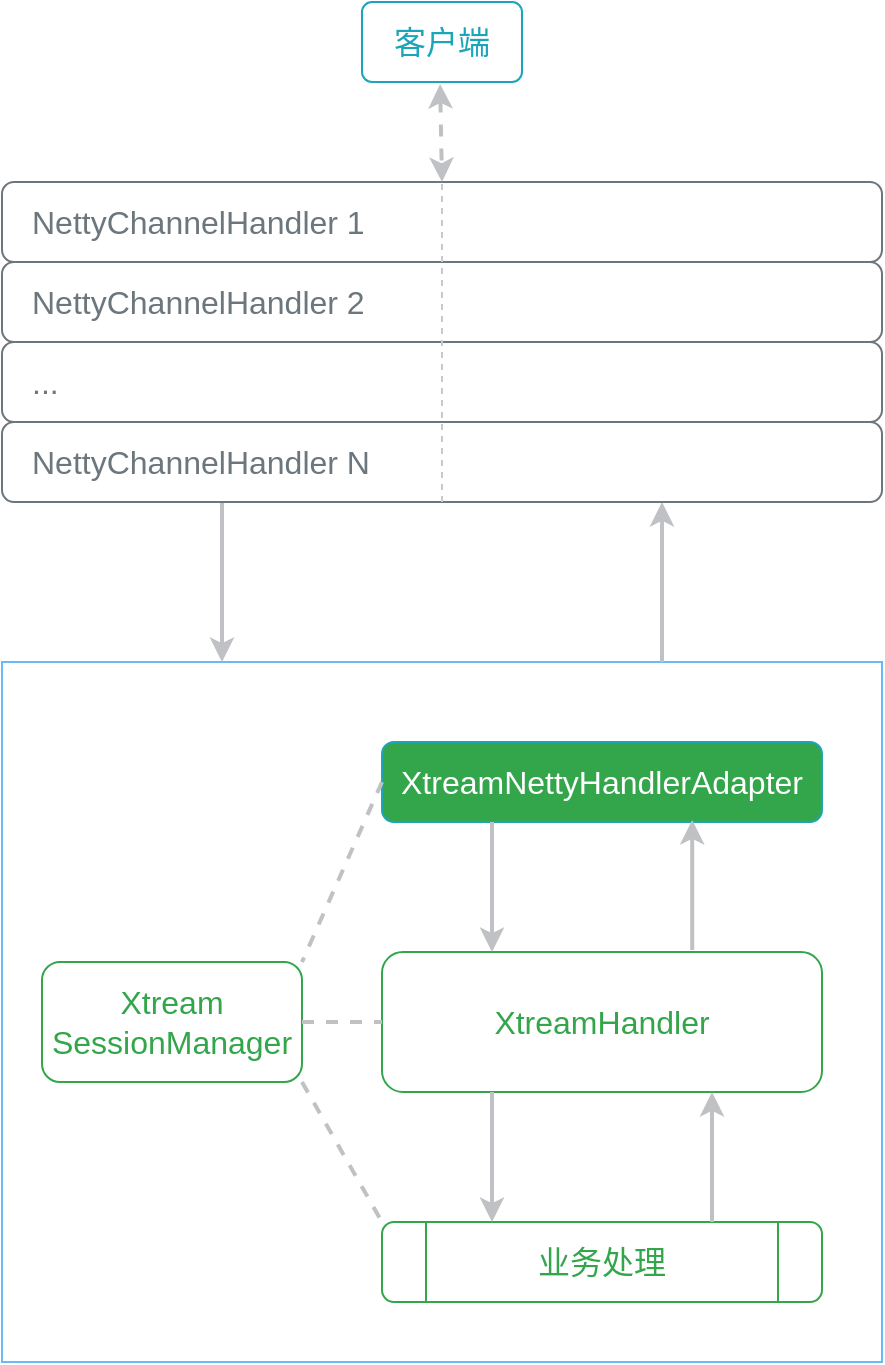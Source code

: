 <mxfile version="25.0.2" pages="6">
  <diagram name="request-processing1" id="7O3MWAOHlimVjeaGeP2Y">
    <mxGraphModel dx="1247" dy="1214" grid="1" gridSize="10" guides="1" tooltips="1" connect="1" arrows="1" fold="1" page="1" pageScale="1" pageWidth="827" pageHeight="1169" math="0" shadow="0">
      <root>
        <mxCell id="0" />
        <mxCell id="1" parent="0" />
        <mxCell id="TEEb3P_WtHYTxaZUDLim-1" value="NettyChannelHandler 1" style="rounded=1;whiteSpace=wrap;html=1;shadow=0;align=left;spacingLeft=10;strokeColor=#6C767D;verticalAlign=middle;fontFamily=Helvetica;fontSize=16;fontColor=#6C767D;fillColor=none;strokeWidth=1;dashed=0;spacing=5;fontStyle=0;" parent="1" vertex="1">
          <mxGeometry x="880" y="120" width="440" height="40" as="geometry" />
        </mxCell>
        <mxCell id="TEEb3P_WtHYTxaZUDLim-2" value="" style="rounded=0;whiteSpace=wrap;html=1;fillColor=default;shadow=0;strokeColor=#6ABAF9;" parent="1" vertex="1">
          <mxGeometry x="880" y="360" width="440" height="350" as="geometry" />
        </mxCell>
        <mxCell id="TEEb3P_WtHYTxaZUDLim-3" value="XtreamNettyHandlerAdapter" style="rounded=1;whiteSpace=wrap;html=1;shadow=0;strokeColor=#1CA5B8;strokeWidth=1;fillColor=#33A64C;dashed=0;align=center;verticalAlign=middle;spacingLeft=0;spacing=5;fontFamily=Helvetica;fontSize=16;fontColor=#FFFFFF;fontStyle=0;" parent="1" vertex="1">
          <mxGeometry x="1070" y="400" width="220" height="40" as="geometry" />
        </mxCell>
        <mxCell id="TEEb3P_WtHYTxaZUDLim-4" value="XtreamHandler" style="rounded=1;whiteSpace=wrap;html=1;shadow=0;strokeColor=#33A64C;strokeWidth=1;align=center;verticalAlign=middle;fontFamily=Helvetica;fontSize=16;fontColor=#33A64C;fillColor=none;dashed=0;spacingLeft=0;spacing=5;fontStyle=0;" parent="1" vertex="1">
          <mxGeometry x="1070" y="505" width="220" height="70" as="geometry" />
        </mxCell>
        <mxCell id="TEEb3P_WtHYTxaZUDLim-5" value="Xtream&lt;div&gt;SessionManager&lt;/div&gt;" style="rounded=1;whiteSpace=wrap;html=1;shadow=0;strokeColor=#33A64C;strokeWidth=1;align=center;verticalAlign=middle;fontFamily=Helvetica;fontSize=16;fontColor=#33A64C;fillColor=none;dashed=0;spacingLeft=0;spacing=5;fontStyle=0;" parent="1" vertex="1">
          <mxGeometry x="900" y="510" width="130" height="60" as="geometry" />
        </mxCell>
        <mxCell id="TEEb3P_WtHYTxaZUDLim-6" value="业务处理" style="shape=process;whiteSpace=wrap;html=1;backgroundOutline=1;shadow=0;strokeColor=#33A64C;rounded=1;strokeWidth=1;align=center;verticalAlign=middle;fontFamily=Helvetica;fontSize=16;fontColor=#33A64C;fillColor=none;dashed=0;spacingLeft=0;spacing=5;fontStyle=0;" parent="1" vertex="1">
          <mxGeometry x="1070" y="640" width="220" height="40" as="geometry" />
        </mxCell>
        <mxCell id="TEEb3P_WtHYTxaZUDLim-7" value="" style="endArrow=classic;html=1;rounded=0;exitX=0.25;exitY=1;exitDx=0;exitDy=0;entryX=0.25;entryY=0;entryDx=0;entryDy=0;shadow=0;strokeColor=#C0C1C4;strokeWidth=2;" parent="1" source="TEEb3P_WtHYTxaZUDLim-4" target="TEEb3P_WtHYTxaZUDLim-6" edge="1">
          <mxGeometry width="50" height="50" relative="1" as="geometry">
            <mxPoint x="920" y="620" as="sourcePoint" />
            <mxPoint x="1070" y="630" as="targetPoint" />
          </mxGeometry>
        </mxCell>
        <mxCell id="TEEb3P_WtHYTxaZUDLim-8" value="" style="endArrow=classic;html=1;rounded=0;entryX=0.75;entryY=1;entryDx=0;entryDy=0;exitX=0.75;exitY=0;exitDx=0;exitDy=0;shadow=0;strokeColor=#C0C1C4;strokeWidth=2;" parent="1" source="TEEb3P_WtHYTxaZUDLim-6" target="TEEb3P_WtHYTxaZUDLim-4" edge="1">
          <mxGeometry width="50" height="50" relative="1" as="geometry">
            <mxPoint x="1340" y="600" as="sourcePoint" />
            <mxPoint x="1140" y="650" as="targetPoint" />
          </mxGeometry>
        </mxCell>
        <mxCell id="TEEb3P_WtHYTxaZUDLim-9" value="" style="endArrow=classic;html=1;rounded=0;entryX=0.705;entryY=0.975;entryDx=0;entryDy=0;exitX=0.705;exitY=-0.014;exitDx=0;exitDy=0;shadow=0;strokeColor=#C0C1C4;strokeWidth=2;entryPerimeter=0;exitPerimeter=0;" parent="1" source="TEEb3P_WtHYTxaZUDLim-4" target="TEEb3P_WtHYTxaZUDLim-3" edge="1">
          <mxGeometry width="50" height="50" relative="1" as="geometry">
            <mxPoint x="1240" y="650" as="sourcePoint" />
            <mxPoint x="1240" y="570" as="targetPoint" />
          </mxGeometry>
        </mxCell>
        <mxCell id="TEEb3P_WtHYTxaZUDLim-10" value="" style="endArrow=classic;html=1;rounded=0;entryX=0.75;entryY=1;entryDx=0;entryDy=0;exitX=0.75;exitY=0;exitDx=0;exitDy=0;shadow=0;strokeColor=#C0C1C4;strokeWidth=2;" parent="1" source="TEEb3P_WtHYTxaZUDLim-2" target="TEEb3P_WtHYTxaZUDLim-18" edge="1">
          <mxGeometry width="50" height="50" relative="1" as="geometry">
            <mxPoint x="1260" y="280" as="sourcePoint" />
            <mxPoint x="1150" y="320" as="targetPoint" />
          </mxGeometry>
        </mxCell>
        <mxCell id="TEEb3P_WtHYTxaZUDLim-11" value="" style="endArrow=classic;html=1;rounded=0;exitX=0.25;exitY=1;exitDx=0;exitDy=0;entryX=0.25;entryY=0;entryDx=0;entryDy=0;shadow=0;strokeColor=#C0C1C4;strokeWidth=2;" parent="1" source="TEEb3P_WtHYTxaZUDLim-3" target="TEEb3P_WtHYTxaZUDLim-4" edge="1">
          <mxGeometry width="50" height="50" relative="1" as="geometry">
            <mxPoint x="1140" y="570" as="sourcePoint" />
            <mxPoint x="1140" y="650" as="targetPoint" />
          </mxGeometry>
        </mxCell>
        <mxCell id="TEEb3P_WtHYTxaZUDLim-12" value="" style="endArrow=classic;html=1;rounded=0;exitX=0.25;exitY=1;exitDx=0;exitDy=0;entryX=0.25;entryY=0;entryDx=0;entryDy=0;shadow=0;strokeColor=#C0C1C4;strokeWidth=2;" parent="1" source="TEEb3P_WtHYTxaZUDLim-18" target="TEEb3P_WtHYTxaZUDLim-2" edge="1">
          <mxGeometry width="50" height="50" relative="1" as="geometry">
            <mxPoint x="1050" y="320" as="sourcePoint" />
            <mxPoint x="1060" y="530" as="targetPoint" />
          </mxGeometry>
        </mxCell>
        <mxCell id="TEEb3P_WtHYTxaZUDLim-13" value="" style="endArrow=none;dashed=1;html=1;strokeWidth=2;rounded=0;entryX=0;entryY=0.5;entryDx=0;entryDy=0;exitX=1;exitY=0.5;exitDx=0;exitDy=0;shadow=0;strokeColor=#C0C1C4;align=center;verticalAlign=middle;fontFamily=Helvetica;fontSize=11;fontColor=default;labelBackgroundColor=default;" parent="1" source="TEEb3P_WtHYTxaZUDLim-5" target="TEEb3P_WtHYTxaZUDLim-4" edge="1">
          <mxGeometry width="50" height="50" relative="1" as="geometry">
            <mxPoint x="1010" y="650" as="sourcePoint" />
            <mxPoint x="1060" y="600" as="targetPoint" />
          </mxGeometry>
        </mxCell>
        <mxCell id="TEEb3P_WtHYTxaZUDLim-14" value="" style="endArrow=none;html=1;strokeWidth=2;rounded=0;entryX=1;entryY=0;entryDx=0;entryDy=0;exitX=0;exitY=0.5;exitDx=0;exitDy=0;shadow=0;strokeColor=#C0C1C4;dashed=1;" parent="1" source="TEEb3P_WtHYTxaZUDLim-3" target="TEEb3P_WtHYTxaZUDLim-5" edge="1">
          <mxGeometry width="50" height="50" relative="1" as="geometry">
            <mxPoint x="1020" y="550" as="sourcePoint" />
            <mxPoint x="1090" y="550" as="targetPoint" />
          </mxGeometry>
        </mxCell>
        <mxCell id="TEEb3P_WtHYTxaZUDLim-15" value="" style="endArrow=none;dashed=1;html=1;strokeWidth=2;rounded=0;entryX=0;entryY=0;entryDx=0;entryDy=0;exitX=1;exitY=1;exitDx=0;exitDy=0;shadow=0;strokeColor=#C0C1C4;align=center;verticalAlign=middle;fontFamily=Helvetica;fontSize=11;fontColor=default;labelBackgroundColor=default;" parent="1" source="TEEb3P_WtHYTxaZUDLim-5" target="TEEb3P_WtHYTxaZUDLim-6" edge="1">
          <mxGeometry width="50" height="50" relative="1" as="geometry">
            <mxPoint x="1030" y="560" as="sourcePoint" />
            <mxPoint x="1100" y="560" as="targetPoint" />
          </mxGeometry>
        </mxCell>
        <mxCell id="TEEb3P_WtHYTxaZUDLim-16" value="NettyChannelHandler 2" style="rounded=1;whiteSpace=wrap;html=1;shadow=0;align=left;spacingLeft=10;strokeColor=#6C767D;verticalAlign=middle;fontFamily=Helvetica;fontSize=16;fontColor=#6C767D;fillColor=none;strokeWidth=1;dashed=0;spacing=5;fontStyle=0;" parent="1" vertex="1">
          <mxGeometry x="880" y="160" width="440" height="40" as="geometry" />
        </mxCell>
        <mxCell id="TEEb3P_WtHYTxaZUDLim-17" value="..." style="rounded=1;whiteSpace=wrap;html=1;shadow=0;align=left;spacingLeft=10;strokeColor=#6C767D;verticalAlign=middle;fontFamily=Helvetica;fontSize=16;fontColor=#6C767D;fillColor=none;strokeWidth=1;dashed=0;spacing=5;fontStyle=0;" parent="1" vertex="1">
          <mxGeometry x="880" y="200" width="440" height="40" as="geometry" />
        </mxCell>
        <mxCell id="TEEb3P_WtHYTxaZUDLim-18" value="NettyChannelHandler N" style="rounded=1;whiteSpace=wrap;html=1;shadow=0;align=left;spacingLeft=10;strokeColor=#6C767D;verticalAlign=middle;fontFamily=Helvetica;fontSize=16;fontColor=#6C767D;fillColor=none;strokeWidth=1;dashed=0;spacing=5;fontStyle=0;" parent="1" vertex="1">
          <mxGeometry x="880" y="240" width="440" height="40" as="geometry" />
        </mxCell>
        <mxCell id="TEEb3P_WtHYTxaZUDLim-19" value="" style="endArrow=none;dashed=1;html=1;rounded=1;entryX=0.5;entryY=0;entryDx=0;entryDy=0;exitX=0.5;exitY=1;exitDx=0;exitDy=0;shadow=0;strokeColor=#c8c8d0;strokeWidth=1;align=center;verticalAlign=middle;fontFamily=Helvetica;fontSize=12;fontColor=default;fillColor=default;" parent="1" source="TEEb3P_WtHYTxaZUDLim-18" target="TEEb3P_WtHYTxaZUDLim-1" edge="1">
          <mxGeometry width="50" height="50" relative="1" as="geometry">
            <mxPoint x="830" y="270" as="sourcePoint" />
            <mxPoint x="880" y="220" as="targetPoint" />
          </mxGeometry>
        </mxCell>
        <mxCell id="TEEb3P_WtHYTxaZUDLim-20" value="" style="endArrow=classic;html=1;rounded=0;entryX=0.5;entryY=0;entryDx=0;entryDy=0;exitX=0.488;exitY=1.025;exitDx=0;exitDy=0;shadow=0;strokeColor=#C0C1C4;strokeWidth=2;startArrow=classic;startFill=1;dashed=1;exitPerimeter=0;" parent="1" source="TEEb3P_WtHYTxaZUDLim-21" target="TEEb3P_WtHYTxaZUDLim-1" edge="1">
          <mxGeometry width="50" height="50" relative="1" as="geometry">
            <mxPoint x="1100" y="80" as="sourcePoint" />
            <mxPoint x="1400" y="90" as="targetPoint" />
          </mxGeometry>
        </mxCell>
        <mxCell id="TEEb3P_WtHYTxaZUDLim-21" value="客户端" style="html=1;shadow=0;dashed=0;shape=mxgraph.bootstrap.rrect;rSize=5;strokeColor=#1CA5B8;strokeWidth=1;fillColor=none;fontColor=#1CA5B8;whiteSpace=wrap;align=center;verticalAlign=middle;spacingLeft=0;fontStyle=0;fontSize=16;spacing=5;" parent="1" vertex="1">
          <mxGeometry x="1060" y="30" width="80" height="40" as="geometry" />
        </mxCell>
      </root>
    </mxGraphModel>
  </diagram>
  <diagram id="IHtDfhQpRB9l5mz5fN6C" name="request-processing2">
    <mxGraphModel dx="1247" dy="1214" grid="1" gridSize="10" guides="1" tooltips="1" connect="1" arrows="1" fold="1" page="1" pageScale="1" pageWidth="827" pageHeight="1169" math="0" shadow="0">
      <root>
        <mxCell id="0" />
        <mxCell id="1" parent="0" />
        <mxCell id="N97dyvLQHNqdx3wxvQVP-1" value="NettyChannelHandler 1" style="rounded=1;whiteSpace=wrap;html=1;shadow=0;align=left;spacingLeft=10;strokeColor=#6C767D;verticalAlign=middle;fontFamily=Helvetica;fontSize=16;fontColor=#6C767D;fillColor=none;strokeWidth=1;dashed=0;spacing=5;fontStyle=0;" parent="1" vertex="1">
          <mxGeometry x="880" y="120" width="440" height="40" as="geometry" />
        </mxCell>
        <mxCell id="N97dyvLQHNqdx3wxvQVP-2" value="" style="rounded=0;whiteSpace=wrap;html=1;fillColor=default;shadow=0;strokeColor=#6ABAF9;" parent="1" vertex="1">
          <mxGeometry x="880" y="360" width="440" height="350" as="geometry" />
        </mxCell>
        <mxCell id="N97dyvLQHNqdx3wxvQVP-3" value="XtreamNettyHandlerAdapter" style="rounded=1;whiteSpace=wrap;html=1;shadow=0;strokeColor=#33A64C;strokeWidth=1;fillColor=none;dashed=0;align=center;verticalAlign=middle;spacingLeft=0;spacing=5;fontFamily=Helvetica;fontSize=16;fontColor=#33A64C;fontStyle=0;" parent="1" vertex="1">
          <mxGeometry x="1070" y="400" width="220" height="40" as="geometry" />
        </mxCell>
        <mxCell id="N97dyvLQHNqdx3wxvQVP-4" value="XtreamHandler" style="rounded=1;whiteSpace=wrap;html=1;shadow=0;strokeColor=#1CA5B8;strokeWidth=1;align=center;verticalAlign=middle;fontFamily=Helvetica;fontSize=16;fontColor=#FFFFFF;fillColor=#33A64C;dashed=0;spacingLeft=0;spacing=5;fontStyle=0;" parent="1" vertex="1">
          <mxGeometry x="1070" y="505" width="220" height="70" as="geometry" />
        </mxCell>
        <mxCell id="N97dyvLQHNqdx3wxvQVP-5" value="Xtream&lt;div&gt;SessionManager&lt;/div&gt;" style="rounded=1;whiteSpace=wrap;html=1;shadow=0;strokeColor=#33A64C;strokeWidth=1;align=center;verticalAlign=middle;fontFamily=Helvetica;fontSize=16;fontColor=#33A64C;fillColor=none;dashed=0;spacingLeft=0;spacing=5;fontStyle=0;" parent="1" vertex="1">
          <mxGeometry x="900" y="510" width="130" height="60" as="geometry" />
        </mxCell>
        <mxCell id="N97dyvLQHNqdx3wxvQVP-6" value="业务处理" style="shape=process;whiteSpace=wrap;html=1;backgroundOutline=1;shadow=0;strokeColor=#33A64C;rounded=1;strokeWidth=1;align=center;verticalAlign=middle;fontFamily=Helvetica;fontSize=16;fontColor=#33A64C;fillColor=none;dashed=0;spacingLeft=0;spacing=5;fontStyle=0;" parent="1" vertex="1">
          <mxGeometry x="1070" y="640" width="220" height="40" as="geometry" />
        </mxCell>
        <mxCell id="N97dyvLQHNqdx3wxvQVP-7" value="" style="endArrow=classic;html=1;rounded=0;exitX=0.25;exitY=1;exitDx=0;exitDy=0;entryX=0.25;entryY=0;entryDx=0;entryDy=0;shadow=0;strokeColor=#C0C1C4;strokeWidth=2;" parent="1" source="N97dyvLQHNqdx3wxvQVP-4" target="N97dyvLQHNqdx3wxvQVP-6" edge="1">
          <mxGeometry width="50" height="50" relative="1" as="geometry">
            <mxPoint x="920" y="620" as="sourcePoint" />
            <mxPoint x="1070" y="630" as="targetPoint" />
          </mxGeometry>
        </mxCell>
        <mxCell id="N97dyvLQHNqdx3wxvQVP-8" value="" style="endArrow=classic;html=1;rounded=0;entryX=0.75;entryY=1;entryDx=0;entryDy=0;exitX=0.75;exitY=0;exitDx=0;exitDy=0;shadow=0;strokeColor=#C0C1C4;strokeWidth=2;" parent="1" source="N97dyvLQHNqdx3wxvQVP-6" target="N97dyvLQHNqdx3wxvQVP-4" edge="1">
          <mxGeometry width="50" height="50" relative="1" as="geometry">
            <mxPoint x="1340" y="600" as="sourcePoint" />
            <mxPoint x="1140" y="650" as="targetPoint" />
          </mxGeometry>
        </mxCell>
        <mxCell id="N97dyvLQHNqdx3wxvQVP-9" value="" style="endArrow=classic;html=1;rounded=0;entryX=0.705;entryY=0.975;entryDx=0;entryDy=0;exitX=0.705;exitY=-0.014;exitDx=0;exitDy=0;shadow=0;strokeColor=#C0C1C4;strokeWidth=2;entryPerimeter=0;exitPerimeter=0;" parent="1" source="N97dyvLQHNqdx3wxvQVP-4" target="N97dyvLQHNqdx3wxvQVP-3" edge="1">
          <mxGeometry width="50" height="50" relative="1" as="geometry">
            <mxPoint x="1240" y="650" as="sourcePoint" />
            <mxPoint x="1240" y="570" as="targetPoint" />
          </mxGeometry>
        </mxCell>
        <mxCell id="N97dyvLQHNqdx3wxvQVP-10" value="" style="endArrow=classic;html=1;rounded=0;entryX=0.75;entryY=1;entryDx=0;entryDy=0;exitX=0.75;exitY=0;exitDx=0;exitDy=0;shadow=0;strokeColor=#C0C1C4;strokeWidth=2;" parent="1" source="N97dyvLQHNqdx3wxvQVP-2" target="N97dyvLQHNqdx3wxvQVP-18" edge="1">
          <mxGeometry width="50" height="50" relative="1" as="geometry">
            <mxPoint x="1260" y="280" as="sourcePoint" />
            <mxPoint x="1150" y="320" as="targetPoint" />
          </mxGeometry>
        </mxCell>
        <mxCell id="N97dyvLQHNqdx3wxvQVP-11" value="" style="endArrow=classic;html=1;rounded=0;exitX=0.25;exitY=1;exitDx=0;exitDy=0;entryX=0.25;entryY=0;entryDx=0;entryDy=0;shadow=0;strokeColor=#C0C1C4;strokeWidth=2;" parent="1" source="N97dyvLQHNqdx3wxvQVP-3" target="N97dyvLQHNqdx3wxvQVP-4" edge="1">
          <mxGeometry width="50" height="50" relative="1" as="geometry">
            <mxPoint x="1140" y="570" as="sourcePoint" />
            <mxPoint x="1140" y="650" as="targetPoint" />
          </mxGeometry>
        </mxCell>
        <mxCell id="N97dyvLQHNqdx3wxvQVP-12" value="" style="endArrow=classic;html=1;rounded=0;exitX=0.25;exitY=1;exitDx=0;exitDy=0;entryX=0.25;entryY=0;entryDx=0;entryDy=0;shadow=0;strokeColor=#C0C1C4;strokeWidth=2;" parent="1" source="N97dyvLQHNqdx3wxvQVP-18" target="N97dyvLQHNqdx3wxvQVP-2" edge="1">
          <mxGeometry width="50" height="50" relative="1" as="geometry">
            <mxPoint x="1050" y="320" as="sourcePoint" />
            <mxPoint x="1060" y="530" as="targetPoint" />
          </mxGeometry>
        </mxCell>
        <mxCell id="N97dyvLQHNqdx3wxvQVP-13" value="" style="endArrow=none;dashed=1;html=1;strokeWidth=2;rounded=0;entryX=0;entryY=0.5;entryDx=0;entryDy=0;exitX=1;exitY=0.5;exitDx=0;exitDy=0;shadow=0;strokeColor=#C0C1C4;align=center;verticalAlign=middle;fontFamily=Helvetica;fontSize=11;fontColor=default;labelBackgroundColor=default;" parent="1" source="N97dyvLQHNqdx3wxvQVP-5" target="N97dyvLQHNqdx3wxvQVP-4" edge="1">
          <mxGeometry width="50" height="50" relative="1" as="geometry">
            <mxPoint x="1010" y="650" as="sourcePoint" />
            <mxPoint x="1060" y="600" as="targetPoint" />
          </mxGeometry>
        </mxCell>
        <mxCell id="N97dyvLQHNqdx3wxvQVP-14" value="" style="endArrow=none;html=1;strokeWidth=2;rounded=0;entryX=1;entryY=0;entryDx=0;entryDy=0;exitX=0;exitY=0.5;exitDx=0;exitDy=0;shadow=0;strokeColor=#C0C1C4;dashed=1;" parent="1" source="N97dyvLQHNqdx3wxvQVP-3" target="N97dyvLQHNqdx3wxvQVP-5" edge="1">
          <mxGeometry width="50" height="50" relative="1" as="geometry">
            <mxPoint x="1020" y="550" as="sourcePoint" />
            <mxPoint x="1090" y="550" as="targetPoint" />
          </mxGeometry>
        </mxCell>
        <mxCell id="N97dyvLQHNqdx3wxvQVP-15" value="" style="endArrow=none;dashed=1;html=1;strokeWidth=2;rounded=0;entryX=0;entryY=0;entryDx=0;entryDy=0;exitX=1;exitY=1;exitDx=0;exitDy=0;shadow=0;strokeColor=#C0C1C4;align=center;verticalAlign=middle;fontFamily=Helvetica;fontSize=11;fontColor=default;labelBackgroundColor=default;" parent="1" source="N97dyvLQHNqdx3wxvQVP-5" target="N97dyvLQHNqdx3wxvQVP-6" edge="1">
          <mxGeometry width="50" height="50" relative="1" as="geometry">
            <mxPoint x="1030" y="560" as="sourcePoint" />
            <mxPoint x="1100" y="560" as="targetPoint" />
          </mxGeometry>
        </mxCell>
        <mxCell id="N97dyvLQHNqdx3wxvQVP-16" value="NettyChannelHandler 2" style="rounded=1;whiteSpace=wrap;html=1;shadow=0;align=left;spacingLeft=10;strokeColor=#6C767D;verticalAlign=middle;fontFamily=Helvetica;fontSize=16;fontColor=#6C767D;fillColor=none;strokeWidth=1;dashed=0;spacing=5;fontStyle=0;" parent="1" vertex="1">
          <mxGeometry x="880" y="160" width="440" height="40" as="geometry" />
        </mxCell>
        <mxCell id="N97dyvLQHNqdx3wxvQVP-17" value="..." style="rounded=1;whiteSpace=wrap;html=1;shadow=0;align=left;spacingLeft=10;strokeColor=#6C767D;verticalAlign=middle;fontFamily=Helvetica;fontSize=16;fontColor=#6C767D;fillColor=none;strokeWidth=1;dashed=0;spacing=5;fontStyle=0;" parent="1" vertex="1">
          <mxGeometry x="880" y="200" width="440" height="40" as="geometry" />
        </mxCell>
        <mxCell id="N97dyvLQHNqdx3wxvQVP-18" value="NettyChannelHandler N" style="rounded=1;whiteSpace=wrap;html=1;shadow=0;align=left;spacingLeft=10;strokeColor=#6C767D;verticalAlign=middle;fontFamily=Helvetica;fontSize=16;fontColor=#6C767D;fillColor=none;strokeWidth=1;dashed=0;spacing=5;fontStyle=0;" parent="1" vertex="1">
          <mxGeometry x="880" y="240" width="440" height="40" as="geometry" />
        </mxCell>
        <mxCell id="N97dyvLQHNqdx3wxvQVP-19" value="" style="endArrow=none;dashed=1;html=1;rounded=1;entryX=0.5;entryY=0;entryDx=0;entryDy=0;exitX=0.5;exitY=1;exitDx=0;exitDy=0;shadow=0;strokeColor=#c8c8d0;strokeWidth=1;align=center;verticalAlign=middle;fontFamily=Helvetica;fontSize=12;fontColor=default;fillColor=default;" parent="1" source="N97dyvLQHNqdx3wxvQVP-18" target="N97dyvLQHNqdx3wxvQVP-1" edge="1">
          <mxGeometry width="50" height="50" relative="1" as="geometry">
            <mxPoint x="830" y="270" as="sourcePoint" />
            <mxPoint x="880" y="220" as="targetPoint" />
          </mxGeometry>
        </mxCell>
        <mxCell id="N97dyvLQHNqdx3wxvQVP-20" value="" style="endArrow=classic;html=1;rounded=0;entryX=0.5;entryY=0;entryDx=0;entryDy=0;exitX=0.488;exitY=1.025;exitDx=0;exitDy=0;shadow=0;strokeColor=#C0C1C4;strokeWidth=2;startArrow=classic;startFill=1;dashed=1;exitPerimeter=0;" parent="1" source="N97dyvLQHNqdx3wxvQVP-21" target="N97dyvLQHNqdx3wxvQVP-1" edge="1">
          <mxGeometry width="50" height="50" relative="1" as="geometry">
            <mxPoint x="1100" y="80" as="sourcePoint" />
            <mxPoint x="1400" y="90" as="targetPoint" />
          </mxGeometry>
        </mxCell>
        <mxCell id="N97dyvLQHNqdx3wxvQVP-21" value="客户端" style="html=1;shadow=0;dashed=0;shape=mxgraph.bootstrap.rrect;rSize=5;strokeColor=#1CA5B8;strokeWidth=1;fillColor=none;fontColor=#1CA5B8;whiteSpace=wrap;align=center;verticalAlign=middle;spacingLeft=0;fontStyle=0;fontSize=16;spacing=5;" parent="1" vertex="1">
          <mxGeometry x="1060" y="30" width="80" height="40" as="geometry" />
        </mxCell>
      </root>
    </mxGraphModel>
  </diagram>
  <diagram id="qSJhVm6QDFvgT_dD7dy8" name="request-processing3">
    <mxGraphModel dx="1247" dy="1214" grid="1" gridSize="10" guides="1" tooltips="1" connect="1" arrows="1" fold="1" page="1" pageScale="1" pageWidth="827" pageHeight="1169" math="0" shadow="0">
      <root>
        <mxCell id="0" />
        <mxCell id="1" parent="0" />
        <mxCell id="MDl5fUiHzLpBTBbaLDdT-1" value="NettyChannelHandler 1" style="rounded=1;whiteSpace=wrap;html=1;shadow=0;align=left;spacingLeft=10;strokeColor=#6C767D;verticalAlign=middle;fontFamily=Helvetica;fontSize=16;fontColor=#6C767D;fillColor=none;strokeWidth=1;dashed=0;spacing=5;fontStyle=0;" vertex="1" parent="1">
          <mxGeometry x="880" y="120" width="440" height="40" as="geometry" />
        </mxCell>
        <mxCell id="MDl5fUiHzLpBTBbaLDdT-2" value="" style="rounded=0;whiteSpace=wrap;html=1;fillColor=default;shadow=0;strokeColor=#6ABAF9;" vertex="1" parent="1">
          <mxGeometry x="880" y="360" width="440" height="350" as="geometry" />
        </mxCell>
        <mxCell id="MDl5fUiHzLpBTBbaLDdT-3" value="XtreamNettyHandlerAdapter" style="rounded=1;whiteSpace=wrap;html=1;shadow=0;strokeColor=#33A64C;strokeWidth=1;fillColor=none;dashed=0;align=center;verticalAlign=middle;spacingLeft=0;spacing=5;fontFamily=Helvetica;fontSize=16;fontColor=#33A64C;fontStyle=0;" vertex="1" parent="1">
          <mxGeometry x="1070" y="400" width="220" height="40" as="geometry" />
        </mxCell>
        <mxCell id="MDl5fUiHzLpBTBbaLDdT-4" value="XtreamHandler" style="rounded=1;whiteSpace=wrap;html=1;shadow=0;strokeColor=#1CA5B8;strokeWidth=1;align=center;verticalAlign=middle;fontFamily=Helvetica;fontSize=16;fontColor=#FFFFFF;fillColor=#DB2843;dashed=0;spacingLeft=0;spacing=5;fontStyle=0;" vertex="1" parent="1">
          <mxGeometry x="1070" y="505" width="220" height="70" as="geometry" />
        </mxCell>
        <mxCell id="MDl5fUiHzLpBTBbaLDdT-5" value="Xtream&lt;div&gt;SessionManager&lt;/div&gt;" style="rounded=1;whiteSpace=wrap;html=1;shadow=0;strokeColor=#33A64C;strokeWidth=1;align=center;verticalAlign=middle;fontFamily=Helvetica;fontSize=16;fontColor=#33A64C;fillColor=none;dashed=0;spacingLeft=0;spacing=5;fontStyle=0;" vertex="1" parent="1">
          <mxGeometry x="900" y="510" width="130" height="60" as="geometry" />
        </mxCell>
        <mxCell id="MDl5fUiHzLpBTBbaLDdT-6" value="业务处理" style="shape=process;whiteSpace=wrap;html=1;backgroundOutline=1;shadow=0;strokeColor=#33A64C;rounded=1;strokeWidth=1;align=center;verticalAlign=middle;fontFamily=Helvetica;fontSize=16;fontColor=#33A64C;fillColor=none;dashed=0;spacingLeft=0;spacing=5;fontStyle=0;" vertex="1" parent="1">
          <mxGeometry x="1070" y="640" width="220" height="40" as="geometry" />
        </mxCell>
        <mxCell id="MDl5fUiHzLpBTBbaLDdT-7" value="" style="endArrow=classic;html=1;rounded=0;exitX=0.25;exitY=1;exitDx=0;exitDy=0;entryX=0.25;entryY=0;entryDx=0;entryDy=0;shadow=0;strokeColor=#C0C1C4;strokeWidth=2;" edge="1" parent="1" source="MDl5fUiHzLpBTBbaLDdT-4" target="MDl5fUiHzLpBTBbaLDdT-6">
          <mxGeometry width="50" height="50" relative="1" as="geometry">
            <mxPoint x="920" y="620" as="sourcePoint" />
            <mxPoint x="1070" y="630" as="targetPoint" />
          </mxGeometry>
        </mxCell>
        <mxCell id="MDl5fUiHzLpBTBbaLDdT-8" value="" style="endArrow=classic;html=1;rounded=0;entryX=0.75;entryY=1;entryDx=0;entryDy=0;exitX=0.75;exitY=0;exitDx=0;exitDy=0;shadow=0;strokeColor=#C0C1C4;strokeWidth=2;" edge="1" parent="1" source="MDl5fUiHzLpBTBbaLDdT-6" target="MDl5fUiHzLpBTBbaLDdT-4">
          <mxGeometry width="50" height="50" relative="1" as="geometry">
            <mxPoint x="1340" y="600" as="sourcePoint" />
            <mxPoint x="1140" y="650" as="targetPoint" />
          </mxGeometry>
        </mxCell>
        <mxCell id="MDl5fUiHzLpBTBbaLDdT-9" value="" style="endArrow=classic;html=1;rounded=0;entryX=0.705;entryY=0.975;entryDx=0;entryDy=0;exitX=0.705;exitY=-0.014;exitDx=0;exitDy=0;shadow=0;strokeColor=#C0C1C4;strokeWidth=2;entryPerimeter=0;exitPerimeter=0;" edge="1" parent="1" source="MDl5fUiHzLpBTBbaLDdT-4" target="MDl5fUiHzLpBTBbaLDdT-3">
          <mxGeometry width="50" height="50" relative="1" as="geometry">
            <mxPoint x="1240" y="650" as="sourcePoint" />
            <mxPoint x="1240" y="570" as="targetPoint" />
          </mxGeometry>
        </mxCell>
        <mxCell id="MDl5fUiHzLpBTBbaLDdT-10" value="" style="endArrow=classic;html=1;rounded=0;entryX=0.75;entryY=1;entryDx=0;entryDy=0;exitX=0.75;exitY=0;exitDx=0;exitDy=0;shadow=0;strokeColor=#C0C1C4;strokeWidth=2;" edge="1" parent="1" source="MDl5fUiHzLpBTBbaLDdT-2" target="MDl5fUiHzLpBTBbaLDdT-18">
          <mxGeometry width="50" height="50" relative="1" as="geometry">
            <mxPoint x="1260" y="280" as="sourcePoint" />
            <mxPoint x="1150" y="320" as="targetPoint" />
          </mxGeometry>
        </mxCell>
        <mxCell id="MDl5fUiHzLpBTBbaLDdT-11" value="" style="endArrow=classic;html=1;rounded=0;exitX=0.25;exitY=1;exitDx=0;exitDy=0;entryX=0.25;entryY=0;entryDx=0;entryDy=0;shadow=0;strokeColor=#C0C1C4;strokeWidth=2;" edge="1" parent="1" source="MDl5fUiHzLpBTBbaLDdT-3" target="MDl5fUiHzLpBTBbaLDdT-4">
          <mxGeometry width="50" height="50" relative="1" as="geometry">
            <mxPoint x="1140" y="570" as="sourcePoint" />
            <mxPoint x="1140" y="650" as="targetPoint" />
          </mxGeometry>
        </mxCell>
        <mxCell id="MDl5fUiHzLpBTBbaLDdT-12" value="" style="endArrow=classic;html=1;rounded=0;exitX=0.25;exitY=1;exitDx=0;exitDy=0;entryX=0.25;entryY=0;entryDx=0;entryDy=0;shadow=0;strokeColor=#C0C1C4;strokeWidth=2;" edge="1" parent="1" source="MDl5fUiHzLpBTBbaLDdT-18" target="MDl5fUiHzLpBTBbaLDdT-2">
          <mxGeometry width="50" height="50" relative="1" as="geometry">
            <mxPoint x="1050" y="320" as="sourcePoint" />
            <mxPoint x="1060" y="530" as="targetPoint" />
          </mxGeometry>
        </mxCell>
        <mxCell id="MDl5fUiHzLpBTBbaLDdT-13" value="" style="endArrow=none;dashed=1;html=1;strokeWidth=2;rounded=0;entryX=0;entryY=0.5;entryDx=0;entryDy=0;exitX=1;exitY=0.5;exitDx=0;exitDy=0;shadow=0;strokeColor=#C0C1C4;align=center;verticalAlign=middle;fontFamily=Helvetica;fontSize=11;fontColor=default;labelBackgroundColor=default;" edge="1" parent="1" source="MDl5fUiHzLpBTBbaLDdT-5" target="MDl5fUiHzLpBTBbaLDdT-4">
          <mxGeometry width="50" height="50" relative="1" as="geometry">
            <mxPoint x="1010" y="650" as="sourcePoint" />
            <mxPoint x="1060" y="600" as="targetPoint" />
          </mxGeometry>
        </mxCell>
        <mxCell id="MDl5fUiHzLpBTBbaLDdT-14" value="" style="endArrow=none;html=1;strokeWidth=2;rounded=0;entryX=1;entryY=0;entryDx=0;entryDy=0;exitX=0;exitY=0.5;exitDx=0;exitDy=0;shadow=0;strokeColor=#C0C1C4;dashed=1;" edge="1" parent="1" source="MDl5fUiHzLpBTBbaLDdT-3" target="MDl5fUiHzLpBTBbaLDdT-5">
          <mxGeometry width="50" height="50" relative="1" as="geometry">
            <mxPoint x="1020" y="550" as="sourcePoint" />
            <mxPoint x="1090" y="550" as="targetPoint" />
          </mxGeometry>
        </mxCell>
        <mxCell id="MDl5fUiHzLpBTBbaLDdT-15" value="" style="endArrow=none;dashed=1;html=1;strokeWidth=2;rounded=0;entryX=0;entryY=0;entryDx=0;entryDy=0;exitX=1;exitY=1;exitDx=0;exitDy=0;shadow=0;strokeColor=#C0C1C4;align=center;verticalAlign=middle;fontFamily=Helvetica;fontSize=11;fontColor=default;labelBackgroundColor=default;" edge="1" parent="1" source="MDl5fUiHzLpBTBbaLDdT-5" target="MDl5fUiHzLpBTBbaLDdT-6">
          <mxGeometry width="50" height="50" relative="1" as="geometry">
            <mxPoint x="1030" y="560" as="sourcePoint" />
            <mxPoint x="1100" y="560" as="targetPoint" />
          </mxGeometry>
        </mxCell>
        <mxCell id="MDl5fUiHzLpBTBbaLDdT-16" value="NettyChannelHandler 2" style="rounded=1;whiteSpace=wrap;html=1;shadow=0;align=left;spacingLeft=10;strokeColor=#6C767D;verticalAlign=middle;fontFamily=Helvetica;fontSize=16;fontColor=#6C767D;fillColor=none;strokeWidth=1;dashed=0;spacing=5;fontStyle=0;" vertex="1" parent="1">
          <mxGeometry x="880" y="160" width="440" height="40" as="geometry" />
        </mxCell>
        <mxCell id="MDl5fUiHzLpBTBbaLDdT-17" value="..." style="rounded=1;whiteSpace=wrap;html=1;shadow=0;align=left;spacingLeft=10;strokeColor=#6C767D;verticalAlign=middle;fontFamily=Helvetica;fontSize=16;fontColor=#6C767D;fillColor=none;strokeWidth=1;dashed=0;spacing=5;fontStyle=0;" vertex="1" parent="1">
          <mxGeometry x="880" y="200" width="440" height="40" as="geometry" />
        </mxCell>
        <mxCell id="MDl5fUiHzLpBTBbaLDdT-18" value="NettyChannelHandler N" style="rounded=1;whiteSpace=wrap;html=1;shadow=0;align=left;spacingLeft=10;strokeColor=#6C767D;verticalAlign=middle;fontFamily=Helvetica;fontSize=16;fontColor=#6C767D;fillColor=none;strokeWidth=1;dashed=0;spacing=5;fontStyle=0;" vertex="1" parent="1">
          <mxGeometry x="880" y="240" width="440" height="40" as="geometry" />
        </mxCell>
        <mxCell id="MDl5fUiHzLpBTBbaLDdT-19" value="" style="endArrow=none;dashed=1;html=1;rounded=1;entryX=0.5;entryY=0;entryDx=0;entryDy=0;exitX=0.5;exitY=1;exitDx=0;exitDy=0;shadow=0;strokeColor=#c8c8d0;strokeWidth=1;align=center;verticalAlign=middle;fontFamily=Helvetica;fontSize=12;fontColor=default;fillColor=default;" edge="1" parent="1" source="MDl5fUiHzLpBTBbaLDdT-18" target="MDl5fUiHzLpBTBbaLDdT-1">
          <mxGeometry width="50" height="50" relative="1" as="geometry">
            <mxPoint x="830" y="270" as="sourcePoint" />
            <mxPoint x="880" y="220" as="targetPoint" />
          </mxGeometry>
        </mxCell>
        <mxCell id="MDl5fUiHzLpBTBbaLDdT-20" value="" style="endArrow=classic;html=1;rounded=0;entryX=0.5;entryY=0;entryDx=0;entryDy=0;exitX=0.488;exitY=1.025;exitDx=0;exitDy=0;shadow=0;strokeColor=#C0C1C4;strokeWidth=2;startArrow=classic;startFill=1;dashed=1;exitPerimeter=0;" edge="1" parent="1" source="MDl5fUiHzLpBTBbaLDdT-21" target="MDl5fUiHzLpBTBbaLDdT-1">
          <mxGeometry width="50" height="50" relative="1" as="geometry">
            <mxPoint x="1100" y="80" as="sourcePoint" />
            <mxPoint x="1400" y="90" as="targetPoint" />
          </mxGeometry>
        </mxCell>
        <mxCell id="MDl5fUiHzLpBTBbaLDdT-21" value="客户端" style="html=1;shadow=0;dashed=0;shape=mxgraph.bootstrap.rrect;rSize=5;strokeColor=#1CA5B8;strokeWidth=1;fillColor=none;fontColor=#1CA5B8;whiteSpace=wrap;align=center;verticalAlign=middle;spacingLeft=0;fontStyle=0;fontSize=16;spacing=5;" vertex="1" parent="1">
          <mxGeometry x="1060" y="30" width="80" height="40" as="geometry" />
        </mxCell>
        <mxCell id="y5GNzWimnSId3TOApwCR-1" value="" style="endArrow=none;html=1;rounded=0;fillColor=#e51400;strokeColor=#B20000;exitX=1;exitY=0.5;exitDx=0;exitDy=0;exitPerimeter=0;edgeStyle=orthogonalEdgeStyle;curved=1;dashed=1;dashPattern=8 8;endFill=0;movable=1;resizable=1;rotatable=1;deletable=1;editable=1;locked=0;connectable=1;" edge="1" parent="1">
          <mxGeometry width="50" height="50" relative="1" as="geometry">
            <mxPoint x="1660" y="380" as="sourcePoint" />
            <mxPoint x="1690" y="380" as="targetPoint" />
          </mxGeometry>
        </mxCell>
        <mxCell id="y5GNzWimnSId3TOApwCR-2" value="" style="html=1;shadow=0;dashed=0;shape=mxgraph.bootstrap.rrect;rSize=5;strokeColor=#DB2843;html=1;whiteSpace=wrap;fillColor=#ffffff;fontColor=#DB2843;verticalAlign=bottom;align=left;spacing=20;spacingBottom=0;fontSize=14;" vertex="1" parent="1">
          <mxGeometry x="1400" y="180" width="1020" height="430" as="geometry" />
        </mxCell>
        <mxCell id="y5GNzWimnSId3TOApwCR-3" value="ExceptionHandlingXtreamHandler" style="html=1;shadow=0;dashed=0;shape=mxgraph.bootstrap.topButton;rSize=5;perimeter=none;whiteSpace=wrap;fillColor=#F7F7F7;strokeColor=#DB2843;fontColor=#6C767D;resizeWidth=1;fontSize=18;align=left;spacing=20;" vertex="1" parent="y5GNzWimnSId3TOApwCR-2">
          <mxGeometry width="1020.0" height="50" relative="1" as="geometry" />
        </mxCell>
        <mxCell id="y5GNzWimnSId3TOApwCR-4" value="" style="html=1;shadow=0;dashed=0;shape=mxgraph.bootstrap.rrect;rSize=5;strokeColor=#0085FC;html=1;whiteSpace=wrap;fillColor=#ffffff;fontColor=#0085FC;verticalAlign=bottom;align=left;spacing=20;spacingBottom=0;fontSize=14;" vertex="1" parent="y5GNzWimnSId3TOApwCR-2">
          <mxGeometry x="320" y="60" width="690" height="360" as="geometry" />
        </mxCell>
        <mxCell id="y5GNzWimnSId3TOApwCR-5" value="FilteringXtreamHandler" style="html=1;shadow=0;dashed=0;shape=mxgraph.bootstrap.topButton;rSize=5;perimeter=none;whiteSpace=wrap;fillColor=#F7F7F7;strokeColor=#0085FC;fontColor=#212529;resizeWidth=1;fontSize=18;align=left;spacing=20;" vertex="1" parent="y5GNzWimnSId3TOApwCR-4">
          <mxGeometry width="690" height="50" relative="1" as="geometry" />
        </mxCell>
        <mxCell id="y5GNzWimnSId3TOApwCR-6" value="" style="edgeStyle=orthogonalEdgeStyle;rounded=0;orthogonalLoop=1;jettySize=auto;html=1;dashed=0;dashPattern=1 1;strokeWidth=1;strokeColor=#FFBC26;shadow=0;align=center;verticalAlign=middle;spacingLeft=0;spacing=5;fontFamily=Helvetica;fontSize=16;fontColor=#FFBC26;fontStyle=0;fillColor=none;" edge="1" parent="y5GNzWimnSId3TOApwCR-4" source="y5GNzWimnSId3TOApwCR-7" target="y5GNzWimnSId3TOApwCR-24">
          <mxGeometry relative="1" as="geometry" />
        </mxCell>
        <mxCell id="y5GNzWimnSId3TOApwCR-7" value="XtreamFilter 1" style="html=1;shadow=0;dashed=0;shape=mxgraph.bootstrap.rrect;rSize=5;strokeColor=#FFBC26;strokeWidth=1;fillColor=none;fontColor=#FFBC26;whiteSpace=wrap;align=center;verticalAlign=middle;spacingLeft=0;fontStyle=0;fontSize=16;spacing=5;fontFamily=Helvetica;" vertex="1" parent="y5GNzWimnSId3TOApwCR-4">
          <mxGeometry x="12.5" y="90" width="120" height="40" as="geometry" />
        </mxCell>
        <mxCell id="y5GNzWimnSId3TOApwCR-8" value="" style="html=1;shadow=0;dashed=0;shape=mxgraph.bootstrap.rrect;rSize=5;strokeColor=#33A64C;html=1;whiteSpace=wrap;fillColor=#ffffff;fontColor=#33A64C;verticalAlign=bottom;align=left;spacing=20;spacingBottom=0;fontSize=14;" vertex="1" parent="y5GNzWimnSId3TOApwCR-4">
          <mxGeometry x="182.5" y="70" width="495" height="270" as="geometry" />
        </mxCell>
        <mxCell id="y5GNzWimnSId3TOApwCR-9" value="DispatcherXtreamHandler" style="html=1;shadow=0;dashed=0;shape=mxgraph.bootstrap.topButton;rSize=5;perimeter=none;whiteSpace=wrap;fillColor=#F7F7F7;strokeColor=#33A64C;fontColor=#6C767D;resizeWidth=1;fontSize=18;align=left;spacing=20;" vertex="1" parent="y5GNzWimnSId3TOApwCR-8">
          <mxGeometry width="495" height="50" relative="1" as="geometry" />
        </mxCell>
        <mxCell id="y5GNzWimnSId3TOApwCR-10" value="XtreamHandlerMapping 1" style="html=1;shadow=0;dashed=0;shape=mxgraph.bootstrap.rrect;rSize=5;strokeColor=#0085FC;strokeWidth=1;fillColor=none;fontColor=#0085FC;whiteSpace=wrap;align=center;verticalAlign=middle;spacingLeft=0;fontStyle=0;fontSize=12;spacing=5;" vertex="1" parent="y5GNzWimnSId3TOApwCR-8">
          <mxGeometry x="13" y="70" width="149" height="30" as="geometry" />
        </mxCell>
        <mxCell id="y5GNzWimnSId3TOApwCR-11" value="XtreamHandlerMapping 1" style="html=1;shadow=0;dashed=0;shape=mxgraph.bootstrap.rrect;rSize=5;strokeColor=#0085FC;strokeWidth=1;fillColor=none;fontColor=#0085FC;whiteSpace=wrap;align=center;verticalAlign=middle;spacingLeft=0;fontStyle=0;fontSize=12;spacing=5;" vertex="1" parent="y5GNzWimnSId3TOApwCR-8">
          <mxGeometry x="173" y="70" width="149" height="30" as="geometry" />
        </mxCell>
        <mxCell id="y5GNzWimnSId3TOApwCR-12" value="XtreamHandlerMapping N" style="html=1;shadow=0;dashed=0;shape=mxgraph.bootstrap.rrect;rSize=5;strokeColor=#0085FC;strokeWidth=1;fillColor=none;fontColor=#0085FC;whiteSpace=wrap;align=center;verticalAlign=middle;spacingLeft=0;fontStyle=0;fontSize=12;spacing=5;" vertex="1" parent="y5GNzWimnSId3TOApwCR-8">
          <mxGeometry x="333" y="70" width="149" height="30" as="geometry" />
        </mxCell>
        <mxCell id="y5GNzWimnSId3TOApwCR-13" value="XtreamHandlerAdapter 1" style="html=1;shadow=0;dashed=0;shape=mxgraph.bootstrap.rrect;rSize=5;strokeColor=#33A64C;strokeWidth=1;fillColor=none;fontColor=#33A64C;whiteSpace=wrap;align=center;verticalAlign=middle;spacingLeft=0;fontStyle=0;fontSize=12;spacing=5;" vertex="1" parent="y5GNzWimnSId3TOApwCR-8">
          <mxGeometry x="13" y="150" width="150" height="30" as="geometry" />
        </mxCell>
        <mxCell id="y5GNzWimnSId3TOApwCR-14" value="XtreamHandlerAdapter 2" style="html=1;shadow=0;dashed=0;shape=mxgraph.bootstrap.rrect;rSize=5;strokeColor=#33A64C;strokeWidth=1;fillColor=none;fontColor=#33A64C;whiteSpace=wrap;align=center;verticalAlign=middle;spacingLeft=0;fontStyle=0;fontSize=12;spacing=5;" vertex="1" parent="y5GNzWimnSId3TOApwCR-8">
          <mxGeometry x="173" y="150" width="150" height="30" as="geometry" />
        </mxCell>
        <mxCell id="y5GNzWimnSId3TOApwCR-15" value="XtreamHandlerAdapter N" style="html=1;shadow=0;dashed=0;shape=mxgraph.bootstrap.rrect;rSize=5;strokeColor=#33A64C;strokeWidth=1;fillColor=none;fontColor=#33A64C;whiteSpace=wrap;align=center;verticalAlign=middle;spacingLeft=0;fontStyle=0;fontSize=12;spacing=5;" vertex="1" parent="y5GNzWimnSId3TOApwCR-8">
          <mxGeometry x="332" y="150" width="150" height="30" as="geometry" />
        </mxCell>
        <mxCell id="y5GNzWimnSId3TOApwCR-16" value="XtreamHandlerResultHandler 1" style="html=1;shadow=0;dashed=0;shape=mxgraph.bootstrap.rrect;rSize=5;strokeColor=#0085FC;strokeWidth=1;fillColor=none;fontColor=#0085FC;whiteSpace=wrap;align=center;verticalAlign=middle;spacingLeft=0;fontStyle=0;fontSize=12;spacing=5;" vertex="1" parent="y5GNzWimnSId3TOApwCR-8">
          <mxGeometry x="13" y="230" width="230" height="30" as="geometry" />
        </mxCell>
        <mxCell id="y5GNzWimnSId3TOApwCR-17" value="XtreamHandlerResultHandler N" style="html=1;shadow=0;dashed=0;shape=mxgraph.bootstrap.rrect;rSize=5;strokeColor=#0085FC;strokeWidth=1;fillColor=none;fontColor=#0085FC;whiteSpace=wrap;align=center;verticalAlign=middle;spacingLeft=0;fontStyle=0;fontSize=12;spacing=5;" vertex="1" parent="y5GNzWimnSId3TOApwCR-8">
          <mxGeometry x="253" y="230" width="229" height="30" as="geometry" />
        </mxCell>
        <mxCell id="y5GNzWimnSId3TOApwCR-18" value="" style="endArrow=none;dashed=1;html=1;rounded=0;entryX=0.503;entryY=1;entryDx=0;entryDy=0;entryPerimeter=0;exitX=0.5;exitY=0;exitDx=0;exitDy=0;exitPerimeter=0;fillColor=#e51400;strokeColor=#B20000;" edge="1" parent="y5GNzWimnSId3TOApwCR-8" source="y5GNzWimnSId3TOApwCR-14" target="y5GNzWimnSId3TOApwCR-10">
          <mxGeometry width="50" height="50" relative="1" as="geometry">
            <mxPoint x="-57" y="190" as="sourcePoint" />
            <mxPoint x="-7" y="140" as="targetPoint" />
          </mxGeometry>
        </mxCell>
        <mxCell id="y5GNzWimnSId3TOApwCR-19" value="" style="endArrow=none;dashed=1;html=1;rounded=0;entryX=0.497;entryY=1;entryDx=0;entryDy=0;entryPerimeter=0;exitX=0.5;exitY=0;exitDx=0;exitDy=0;exitPerimeter=0;fillColor=#e51400;strokeColor=#00FF80;" edge="1" parent="y5GNzWimnSId3TOApwCR-8" source="y5GNzWimnSId3TOApwCR-15" target="y5GNzWimnSId3TOApwCR-11">
          <mxGeometry width="50" height="50" relative="1" as="geometry">
            <mxPoint x="258" y="200" as="sourcePoint" />
            <mxPoint x="98" y="110" as="targetPoint" />
          </mxGeometry>
        </mxCell>
        <mxCell id="y5GNzWimnSId3TOApwCR-20" value="" style="endArrow=none;dashed=1;html=1;rounded=0;entryX=0.497;entryY=1;entryDx=0;entryDy=0;entryPerimeter=0;exitX=0.353;exitY=0;exitDx=0;exitDy=0;exitPerimeter=0;fillColor=#b1ddf0;strokeColor=#007FFF;" edge="1" parent="y5GNzWimnSId3TOApwCR-8" source="y5GNzWimnSId3TOApwCR-13" target="y5GNzWimnSId3TOApwCR-12">
          <mxGeometry width="50" height="50" relative="1" as="geometry">
            <mxPoint x="268" y="210" as="sourcePoint" />
            <mxPoint x="108" y="120" as="targetPoint" />
          </mxGeometry>
        </mxCell>
        <mxCell id="y5GNzWimnSId3TOApwCR-21" value="" style="endArrow=none;dashed=1;html=1;rounded=0;entryX=0.573;entryY=1.1;entryDx=0;entryDy=0;entryPerimeter=0;exitX=0.498;exitY=0;exitDx=0;exitDy=0;exitPerimeter=0;fillColor=#e51400;strokeColor=#B20000;" edge="1" parent="y5GNzWimnSId3TOApwCR-8" source="y5GNzWimnSId3TOApwCR-16" target="y5GNzWimnSId3TOApwCR-14">
          <mxGeometry width="50" height="50" relative="1" as="geometry">
            <mxPoint x="258" y="160" as="sourcePoint" />
            <mxPoint x="98" y="110" as="targetPoint" />
          </mxGeometry>
        </mxCell>
        <mxCell id="y5GNzWimnSId3TOApwCR-22" value="" style="endArrow=none;dashed=1;html=1;rounded=0;entryX=0.5;entryY=1;entryDx=0;entryDy=0;entryPerimeter=0;fillColor=#b1ddf0;strokeColor=#007FFF;exitX=0.496;exitY=-0.067;exitDx=0;exitDy=0;exitPerimeter=0;" edge="1" parent="y5GNzWimnSId3TOApwCR-8" source="y5GNzWimnSId3TOApwCR-17" target="y5GNzWimnSId3TOApwCR-13">
          <mxGeometry width="50" height="50" relative="1" as="geometry">
            <mxPoint x="373" y="260" as="sourcePoint" />
            <mxPoint x="417" y="110" as="targetPoint" />
          </mxGeometry>
        </mxCell>
        <mxCell id="y5GNzWimnSId3TOApwCR-23" value="" style="endArrow=none;dashed=1;html=1;rounded=0;entryX=0.5;entryY=0.967;entryDx=0;entryDy=0;entryPerimeter=0;exitX=0.5;exitY=-0.067;exitDx=0;exitDy=0;exitPerimeter=0;fillColor=#e51400;strokeColor=#00FF80;" edge="1" parent="y5GNzWimnSId3TOApwCR-8" source="y5GNzWimnSId3TOApwCR-17" target="y5GNzWimnSId3TOApwCR-15">
          <mxGeometry width="50" height="50" relative="1" as="geometry">
            <mxPoint x="417" y="160" as="sourcePoint" />
            <mxPoint x="257" y="110" as="targetPoint" />
          </mxGeometry>
        </mxCell>
        <mxCell id="y5GNzWimnSId3TOApwCR-24" value="XtreamFilter 2" style="html=1;shadow=0;dashed=0;shape=mxgraph.bootstrap.rrect;rSize=5;strokeColor=#FFBC26;strokeWidth=1;fillColor=none;fontColor=#FFBC26;whiteSpace=wrap;align=center;verticalAlign=middle;spacingLeft=0;fontStyle=0;fontSize=16;spacing=5;fontFamily=Helvetica;" vertex="1" parent="y5GNzWimnSId3TOApwCR-4">
          <mxGeometry x="12.5" y="180" width="120" height="40" as="geometry" />
        </mxCell>
        <mxCell id="y5GNzWimnSId3TOApwCR-25" value="XtreamFilter N" style="html=1;shadow=0;dashed=0;shape=mxgraph.bootstrap.rrect;rSize=5;strokeColor=#FFBC26;strokeWidth=1;fillColor=none;fontColor=#FFBC26;whiteSpace=wrap;align=center;verticalAlign=middle;spacingLeft=0;fontStyle=0;fontSize=16;spacing=5;fontFamily=Helvetica;" vertex="1" parent="y5GNzWimnSId3TOApwCR-4">
          <mxGeometry x="12.5" y="280" width="120" height="40" as="geometry" />
        </mxCell>
        <mxCell id="y5GNzWimnSId3TOApwCR-26" value="" style="edgeStyle=orthogonalEdgeStyle;rounded=0;orthogonalLoop=1;jettySize=auto;html=1;dashed=0;dashPattern=1 1;strokeWidth=1;strokeColor=#FFBC26;entryX=0.5;entryY=0;entryDx=0;entryDy=0;entryPerimeter=0;exitX=0.5;exitY=1;exitDx=0;exitDy=0;exitPerimeter=0;shadow=0;align=center;verticalAlign=middle;spacingLeft=0;spacing=5;fontFamily=Helvetica;fontSize=16;fontColor=#FFBC26;fontStyle=0;fillColor=none;" edge="1" parent="y5GNzWimnSId3TOApwCR-4" source="y5GNzWimnSId3TOApwCR-24" target="y5GNzWimnSId3TOApwCR-25">
          <mxGeometry relative="1" as="geometry">
            <mxPoint x="82.5" y="110" as="sourcePoint" />
            <mxPoint x="82.5" y="190" as="targetPoint" />
          </mxGeometry>
        </mxCell>
        <mxCell id="y5GNzWimnSId3TOApwCR-27" value="" style="edgeStyle=orthogonalEdgeStyle;rounded=0;orthogonalLoop=1;jettySize=auto;html=1;dashed=0;dashPattern=1 1;strokeWidth=1;strokeColor=#FFBC26;entryX=0.004;entryY=0.27;entryDx=0;entryDy=0;entryPerimeter=0;exitX=1;exitY=0.5;exitDx=0;exitDy=0;exitPerimeter=0;curved=1;shadow=0;align=center;verticalAlign=middle;spacingLeft=0;spacing=5;fontFamily=Helvetica;fontSize=16;fontColor=#FFBC26;fontStyle=0;fillColor=none;" edge="1" parent="y5GNzWimnSId3TOApwCR-4" source="y5GNzWimnSId3TOApwCR-25" target="y5GNzWimnSId3TOApwCR-8">
          <mxGeometry relative="1" as="geometry">
            <mxPoint x="12.5" y="240" as="sourcePoint" />
            <mxPoint x="12.5" y="320" as="targetPoint" />
          </mxGeometry>
        </mxCell>
        <mxCell id="y5GNzWimnSId3TOApwCR-28" value="XtreamRequestExceptionHandler 1" style="html=1;shadow=0;dashed=0;shape=mxgraph.bootstrap.rrect;rSize=5;strokeColor=#DB2843;strokeWidth=1;fillColor=none;fontColor=#DB2843;whiteSpace=wrap;align=center;verticalAlign=middle;spacingLeft=0;fontStyle=0;fontSize=10;spacing=5;movable=1;resizable=1;rotatable=1;deletable=1;editable=1;locked=0;connectable=1;fontFamily=Helvetica;" vertex="1" parent="y5GNzWimnSId3TOApwCR-2">
          <mxGeometry x="10" y="130" width="170" height="30" as="geometry" />
        </mxCell>
        <mxCell id="y5GNzWimnSId3TOApwCR-29" value="XtreamRequestExceptionHandler 2" style="html=1;shadow=0;dashed=0;shape=mxgraph.bootstrap.rrect;rSize=5;strokeColor=#DB2843;strokeWidth=1;fillColor=none;fontColor=#DB2843;whiteSpace=wrap;align=center;verticalAlign=middle;spacingLeft=0;fontStyle=0;fontSize=10;spacing=5;movable=1;resizable=1;rotatable=1;deletable=1;editable=1;locked=0;connectable=1;fontFamily=Helvetica;" vertex="1" parent="y5GNzWimnSId3TOApwCR-2">
          <mxGeometry x="10" y="225" width="170" height="30" as="geometry" />
        </mxCell>
        <mxCell id="y5GNzWimnSId3TOApwCR-30" value="XtreamRequestExceptionHandler N" style="html=1;shadow=0;dashed=0;shape=mxgraph.bootstrap.rrect;rSize=5;strokeColor=#DB2843;strokeWidth=1;fillColor=none;fontColor=#DB2843;whiteSpace=wrap;align=center;verticalAlign=middle;spacingLeft=0;fontStyle=0;fontSize=10;spacing=5;movable=1;resizable=1;rotatable=1;deletable=1;editable=1;locked=0;connectable=1;fontFamily=Helvetica;" vertex="1" parent="y5GNzWimnSId3TOApwCR-2">
          <mxGeometry x="10" y="310" width="170" height="30" as="geometry" />
        </mxCell>
        <mxCell id="y5GNzWimnSId3TOApwCR-31" value="异常" style="html=1;shadow=0;dashed=0;shape=mxgraph.bootstrap.rrect;rSize=5;strokeColor=none;strokeWidth=1;fillColor=#DB2843;fontColor=#FFFFFF;whiteSpace=wrap;align=center;verticalAlign=middle;spacingLeft=0;fontStyle=0;fontSize=16;spacing=5;" vertex="1" parent="y5GNzWimnSId3TOApwCR-2">
          <mxGeometry x="200" y="220" width="80" height="40" as="geometry" />
        </mxCell>
        <mxCell id="y5GNzWimnSId3TOApwCR-32" value="" style="edgeStyle=orthogonalEdgeStyle;rounded=0;orthogonalLoop=1;jettySize=auto;html=1;dashed=1;dashPattern=1 1;strokeWidth=1;strokeColor=#DB2843;exitX=1;exitY=0.5;exitDx=0;exitDy=0;exitPerimeter=0;entryX=0;entryY=0.5;entryDx=0;entryDy=0;entryPerimeter=0;curved=1;endArrow=none;endFill=0;" edge="1" parent="y5GNzWimnSId3TOApwCR-2" source="y5GNzWimnSId3TOApwCR-29" target="y5GNzWimnSId3TOApwCR-31">
          <mxGeometry relative="1" as="geometry">
            <mxPoint x="453" y="200" as="sourcePoint" />
            <mxPoint x="453" y="250" as="targetPoint" />
          </mxGeometry>
        </mxCell>
        <mxCell id="y5GNzWimnSId3TOApwCR-33" value="" style="edgeStyle=orthogonalEdgeStyle;rounded=0;orthogonalLoop=1;jettySize=auto;html=1;dashed=1;dashPattern=1 1;strokeWidth=1;strokeColor=#DB2843;entryX=0.5;entryY=0;entryDx=0;entryDy=0;entryPerimeter=0;curved=1;endArrow=none;endFill=0;exitX=1;exitY=0.5;exitDx=0;exitDy=0;exitPerimeter=0;" edge="1" parent="y5GNzWimnSId3TOApwCR-2" source="y5GNzWimnSId3TOApwCR-28" target="y5GNzWimnSId3TOApwCR-31">
          <mxGeometry relative="1" as="geometry">
            <mxPoint x="10" y="154" as="sourcePoint" />
            <mxPoint x="210" y="240" as="targetPoint" />
          </mxGeometry>
        </mxCell>
        <mxCell id="y5GNzWimnSId3TOApwCR-34" value="" style="edgeStyle=orthogonalEdgeStyle;rounded=0;orthogonalLoop=1;jettySize=auto;html=1;dashed=1;dashPattern=1 1;strokeWidth=1;strokeColor=#DB2843;exitX=1;exitY=0.5;exitDx=0;exitDy=0;exitPerimeter=0;entryX=0.5;entryY=1;entryDx=0;entryDy=0;entryPerimeter=0;curved=1;endArrow=none;endFill=0;" edge="1" parent="y5GNzWimnSId3TOApwCR-2" source="y5GNzWimnSId3TOApwCR-30" target="y5GNzWimnSId3TOApwCR-31">
          <mxGeometry relative="1" as="geometry">
            <mxPoint x="20" y="235" as="sourcePoint" />
            <mxPoint x="220" y="250" as="targetPoint" />
          </mxGeometry>
        </mxCell>
        <mxCell id="y5GNzWimnSId3TOApwCR-35" value="" style="edgeStyle=orthogonalEdgeStyle;rounded=0;orthogonalLoop=1;jettySize=auto;html=1;dashed=1;dashPattern=1 1;strokeWidth=1;strokeColor=#DB2843;entryX=-0.001;entryY=0.2;entryDx=0;entryDy=0;entryPerimeter=0;curved=1;endArrow=none;endFill=0;exitX=1;exitY=0.5;exitDx=0;exitDy=0;exitPerimeter=0;" edge="1" parent="y5GNzWimnSId3TOApwCR-2" source="y5GNzWimnSId3TOApwCR-31" target="y5GNzWimnSId3TOApwCR-4">
          <mxGeometry relative="1" as="geometry">
            <mxPoint x="240" y="230" as="sourcePoint" />
            <mxPoint x="200" y="220" as="targetPoint" />
          </mxGeometry>
        </mxCell>
        <mxCell id="y5GNzWimnSId3TOApwCR-36" value="" style="endArrow=none;dashed=1;html=1;rounded=0;entryX=-0.002;entryY=0.498;entryDx=0;entryDy=0;entryPerimeter=0;exitX=1;exitY=0.5;exitDx=0;exitDy=0;strokeWidth=2;strokeColor=#DB2843;edgeStyle=orthogonalEdgeStyle;curved=1;" edge="1" parent="1" source="MDl5fUiHzLpBTBbaLDdT-4" target="y5GNzWimnSId3TOApwCR-2">
          <mxGeometry width="50" height="50" relative="1" as="geometry">
            <mxPoint x="1370" y="840" as="sourcePoint" />
            <mxPoint x="1420" y="790" as="targetPoint" />
          </mxGeometry>
        </mxCell>
      </root>
    </mxGraphModel>
  </diagram>
  <diagram id="wkLtV1YJbLCnSREFO5xt" name="handler1">
    <mxGraphModel dx="1247" dy="1214" grid="1" gridSize="10" guides="1" tooltips="1" connect="1" arrows="1" fold="1" page="1" pageScale="1" pageWidth="827" pageHeight="1169" math="0" shadow="0">
      <root>
        <mxCell id="0" />
        <mxCell id="1" parent="0" />
        <mxCell id="SITRSnMUbqeYzBn91X3O-1" value="" style="html=1;shadow=0;dashed=0;shape=mxgraph.bootstrap.rrect;rSize=5;strokeColor=#33A64C;html=1;whiteSpace=wrap;fillColor=#ffffff;fontColor=#33A64C;verticalAlign=bottom;align=left;spacing=20;spacingBottom=0;fontSize=14;" parent="1" vertex="1">
          <mxGeometry x="910" y="40" width="495" height="270" as="geometry" />
        </mxCell>
        <mxCell id="SITRSnMUbqeYzBn91X3O-2" value="DispatcherXtreamHandler" style="html=1;shadow=0;dashed=0;shape=mxgraph.bootstrap.topButton;rSize=5;perimeter=none;whiteSpace=wrap;fillColor=#F7F7F7;strokeColor=#33A64C;fontColor=#6C767D;resizeWidth=1;fontSize=18;align=left;spacing=20;" parent="SITRSnMUbqeYzBn91X3O-1" vertex="1">
          <mxGeometry width="495" height="50" relative="1" as="geometry" />
        </mxCell>
        <mxCell id="SITRSnMUbqeYzBn91X3O-3" value="XtreamHandlerMapping 1" style="html=1;shadow=0;dashed=0;shape=mxgraph.bootstrap.rrect;rSize=5;strokeColor=#0085FC;strokeWidth=1;fillColor=none;fontColor=#0085FC;whiteSpace=wrap;align=center;verticalAlign=middle;spacingLeft=0;fontStyle=0;fontSize=12;spacing=5;" parent="SITRSnMUbqeYzBn91X3O-1" vertex="1">
          <mxGeometry x="13" y="70" width="149" height="30" as="geometry" />
        </mxCell>
        <mxCell id="SITRSnMUbqeYzBn91X3O-4" value="XtreamHandlerMapping 1" style="html=1;shadow=0;dashed=0;shape=mxgraph.bootstrap.rrect;rSize=5;strokeColor=#0085FC;strokeWidth=1;fillColor=none;fontColor=#0085FC;whiteSpace=wrap;align=center;verticalAlign=middle;spacingLeft=0;fontStyle=0;fontSize=12;spacing=5;" parent="SITRSnMUbqeYzBn91X3O-1" vertex="1">
          <mxGeometry x="173" y="70" width="149" height="30" as="geometry" />
        </mxCell>
        <mxCell id="SITRSnMUbqeYzBn91X3O-5" value="XtreamHandlerMapping N" style="html=1;shadow=0;dashed=0;shape=mxgraph.bootstrap.rrect;rSize=5;strokeColor=#0085FC;strokeWidth=1;fillColor=none;fontColor=#0085FC;whiteSpace=wrap;align=center;verticalAlign=middle;spacingLeft=0;fontStyle=0;fontSize=12;spacing=5;" parent="SITRSnMUbqeYzBn91X3O-1" vertex="1">
          <mxGeometry x="333" y="70" width="149" height="30" as="geometry" />
        </mxCell>
        <mxCell id="SITRSnMUbqeYzBn91X3O-6" value="XtreamHandlerAdapter 1" style="html=1;shadow=0;dashed=0;shape=mxgraph.bootstrap.rrect;rSize=5;strokeColor=#33A64C;strokeWidth=1;fillColor=none;fontColor=#33A64C;whiteSpace=wrap;align=center;verticalAlign=middle;spacingLeft=0;fontStyle=0;fontSize=12;spacing=5;" parent="SITRSnMUbqeYzBn91X3O-1" vertex="1">
          <mxGeometry x="13" y="150" width="150" height="30" as="geometry" />
        </mxCell>
        <mxCell id="SITRSnMUbqeYzBn91X3O-7" value="XtreamHandlerAdapter 2" style="html=1;shadow=0;dashed=0;shape=mxgraph.bootstrap.rrect;rSize=5;strokeColor=#33A64C;strokeWidth=1;fillColor=none;fontColor=#33A64C;whiteSpace=wrap;align=center;verticalAlign=middle;spacingLeft=0;fontStyle=0;fontSize=12;spacing=5;" parent="SITRSnMUbqeYzBn91X3O-1" vertex="1">
          <mxGeometry x="173" y="150" width="150" height="30" as="geometry" />
        </mxCell>
        <mxCell id="SITRSnMUbqeYzBn91X3O-8" value="XtreamHandlerAdapter N" style="html=1;shadow=0;dashed=0;shape=mxgraph.bootstrap.rrect;rSize=5;strokeColor=#33A64C;strokeWidth=1;fillColor=none;fontColor=#33A64C;whiteSpace=wrap;align=center;verticalAlign=middle;spacingLeft=0;fontStyle=0;fontSize=12;spacing=5;" parent="SITRSnMUbqeYzBn91X3O-1" vertex="1">
          <mxGeometry x="332" y="150" width="150" height="30" as="geometry" />
        </mxCell>
        <mxCell id="SITRSnMUbqeYzBn91X3O-9" value="XtreamHandlerResultHandler 1" style="html=1;shadow=0;dashed=0;shape=mxgraph.bootstrap.rrect;rSize=5;strokeColor=#0085FC;strokeWidth=1;fillColor=none;fontColor=#0085FC;whiteSpace=wrap;align=center;verticalAlign=middle;spacingLeft=0;fontStyle=0;fontSize=12;spacing=5;" parent="SITRSnMUbqeYzBn91X3O-1" vertex="1">
          <mxGeometry x="13" y="230" width="230" height="30" as="geometry" />
        </mxCell>
        <mxCell id="SITRSnMUbqeYzBn91X3O-10" value="XtreamHandlerResultHandler N" style="html=1;shadow=0;dashed=0;shape=mxgraph.bootstrap.rrect;rSize=5;strokeColor=#0085FC;strokeWidth=1;fillColor=none;fontColor=#0085FC;whiteSpace=wrap;align=center;verticalAlign=middle;spacingLeft=0;fontStyle=0;fontSize=12;spacing=5;" parent="SITRSnMUbqeYzBn91X3O-1" vertex="1">
          <mxGeometry x="253" y="230" width="229" height="30" as="geometry" />
        </mxCell>
        <mxCell id="SITRSnMUbqeYzBn91X3O-11" value="" style="endArrow=none;dashed=1;html=1;rounded=0;entryX=0.503;entryY=1;entryDx=0;entryDy=0;entryPerimeter=0;exitX=0.5;exitY=0;exitDx=0;exitDy=0;exitPerimeter=0;fillColor=#e51400;strokeColor=#B20000;" parent="SITRSnMUbqeYzBn91X3O-1" source="SITRSnMUbqeYzBn91X3O-7" target="SITRSnMUbqeYzBn91X3O-3" edge="1">
          <mxGeometry width="50" height="50" relative="1" as="geometry">
            <mxPoint x="-57" y="190" as="sourcePoint" />
            <mxPoint x="-7" y="140" as="targetPoint" />
          </mxGeometry>
        </mxCell>
        <mxCell id="SITRSnMUbqeYzBn91X3O-12" value="" style="endArrow=none;dashed=1;html=1;rounded=0;entryX=0.497;entryY=1;entryDx=0;entryDy=0;entryPerimeter=0;exitX=0.5;exitY=0;exitDx=0;exitDy=0;exitPerimeter=0;fillColor=#e51400;strokeColor=#00FF80;" parent="SITRSnMUbqeYzBn91X3O-1" source="SITRSnMUbqeYzBn91X3O-8" target="SITRSnMUbqeYzBn91X3O-4" edge="1">
          <mxGeometry width="50" height="50" relative="1" as="geometry">
            <mxPoint x="258" y="200" as="sourcePoint" />
            <mxPoint x="98" y="110" as="targetPoint" />
          </mxGeometry>
        </mxCell>
        <mxCell id="SITRSnMUbqeYzBn91X3O-13" value="" style="endArrow=none;dashed=1;html=1;rounded=0;entryX=0.497;entryY=1;entryDx=0;entryDy=0;entryPerimeter=0;exitX=0.353;exitY=0;exitDx=0;exitDy=0;exitPerimeter=0;fillColor=#b1ddf0;strokeColor=#007FFF;" parent="SITRSnMUbqeYzBn91X3O-1" source="SITRSnMUbqeYzBn91X3O-6" target="SITRSnMUbqeYzBn91X3O-5" edge="1">
          <mxGeometry width="50" height="50" relative="1" as="geometry">
            <mxPoint x="268" y="210" as="sourcePoint" />
            <mxPoint x="108" y="120" as="targetPoint" />
          </mxGeometry>
        </mxCell>
        <mxCell id="SITRSnMUbqeYzBn91X3O-14" value="" style="endArrow=none;dashed=1;html=1;rounded=0;entryX=0.573;entryY=1.1;entryDx=0;entryDy=0;entryPerimeter=0;exitX=0.498;exitY=0;exitDx=0;exitDy=0;exitPerimeter=0;fillColor=#e51400;strokeColor=#B20000;" parent="SITRSnMUbqeYzBn91X3O-1" source="SITRSnMUbqeYzBn91X3O-9" target="SITRSnMUbqeYzBn91X3O-7" edge="1">
          <mxGeometry width="50" height="50" relative="1" as="geometry">
            <mxPoint x="258" y="160" as="sourcePoint" />
            <mxPoint x="98" y="110" as="targetPoint" />
          </mxGeometry>
        </mxCell>
        <mxCell id="SITRSnMUbqeYzBn91X3O-15" value="" style="endArrow=none;dashed=1;html=1;rounded=0;entryX=0.5;entryY=1;entryDx=0;entryDy=0;entryPerimeter=0;fillColor=#b1ddf0;strokeColor=#007FFF;exitX=0.496;exitY=-0.067;exitDx=0;exitDy=0;exitPerimeter=0;" parent="SITRSnMUbqeYzBn91X3O-1" source="SITRSnMUbqeYzBn91X3O-10" target="SITRSnMUbqeYzBn91X3O-6" edge="1">
          <mxGeometry width="50" height="50" relative="1" as="geometry">
            <mxPoint x="373" y="260" as="sourcePoint" />
            <mxPoint x="417" y="110" as="targetPoint" />
          </mxGeometry>
        </mxCell>
        <mxCell id="SITRSnMUbqeYzBn91X3O-16" value="" style="endArrow=none;dashed=1;html=1;rounded=0;entryX=0.5;entryY=0.967;entryDx=0;entryDy=0;entryPerimeter=0;exitX=0.5;exitY=-0.067;exitDx=0;exitDy=0;exitPerimeter=0;fillColor=#e51400;strokeColor=#00FF80;" parent="SITRSnMUbqeYzBn91X3O-1" source="SITRSnMUbqeYzBn91X3O-10" target="SITRSnMUbqeYzBn91X3O-8" edge="1">
          <mxGeometry width="50" height="50" relative="1" as="geometry">
            <mxPoint x="417" y="160" as="sourcePoint" />
            <mxPoint x="257" y="110" as="targetPoint" />
          </mxGeometry>
        </mxCell>
      </root>
    </mxGraphModel>
  </diagram>
  <diagram id="CaCGyXHpcnPoo_yyAEW-" name="handler2">
    <mxGraphModel dx="1247" dy="1214" grid="1" gridSize="10" guides="1" tooltips="1" connect="1" arrows="1" fold="1" page="1" pageScale="1" pageWidth="827" pageHeight="1169" math="0" shadow="0">
      <root>
        <mxCell id="0" />
        <mxCell id="1" parent="0" />
        <mxCell id="aNYjNCvParqIi8tYvle7-1" value="" style="html=1;shadow=0;dashed=0;shape=mxgraph.bootstrap.rrect;rSize=5;strokeColor=#0085FC;html=1;whiteSpace=wrap;fillColor=#ffffff;fontColor=#0085FC;verticalAlign=bottom;align=left;spacing=20;spacingBottom=0;fontSize=14;" parent="1" vertex="1">
          <mxGeometry x="880" y="40" width="690" height="360" as="geometry" />
        </mxCell>
        <mxCell id="aNYjNCvParqIi8tYvle7-2" value="FilteringXtreamHandler" style="html=1;shadow=0;dashed=0;shape=mxgraph.bootstrap.topButton;rSize=5;perimeter=none;whiteSpace=wrap;fillColor=#F7F7F7;strokeColor=#0085FC;fontColor=#212529;resizeWidth=1;fontSize=18;align=left;spacing=20;" parent="aNYjNCvParqIi8tYvle7-1" vertex="1">
          <mxGeometry width="690" height="50" relative="1" as="geometry" />
        </mxCell>
        <mxCell id="aNYjNCvParqIi8tYvle7-3" value="" style="edgeStyle=orthogonalEdgeStyle;rounded=0;orthogonalLoop=1;jettySize=auto;html=1;dashed=0;dashPattern=1 1;strokeWidth=1;strokeColor=#FFBC26;shadow=0;align=center;verticalAlign=middle;spacingLeft=0;spacing=5;fontFamily=Helvetica;fontSize=16;fontColor=#FFBC26;fontStyle=0;fillColor=none;" parent="aNYjNCvParqIi8tYvle7-1" source="aNYjNCvParqIi8tYvle7-4" target="aNYjNCvParqIi8tYvle7-21" edge="1">
          <mxGeometry relative="1" as="geometry" />
        </mxCell>
        <mxCell id="aNYjNCvParqIi8tYvle7-4" value="XtreamFilter 1" style="html=1;shadow=0;dashed=0;shape=mxgraph.bootstrap.rrect;rSize=5;strokeColor=#FFBC26;strokeWidth=1;fillColor=none;fontColor=#FFBC26;whiteSpace=wrap;align=center;verticalAlign=middle;spacingLeft=0;fontStyle=0;fontSize=16;spacing=5;fontFamily=Helvetica;" parent="aNYjNCvParqIi8tYvle7-1" vertex="1">
          <mxGeometry x="12.5" y="90" width="120" height="40" as="geometry" />
        </mxCell>
        <mxCell id="aNYjNCvParqIi8tYvle7-5" value="" style="html=1;shadow=0;dashed=0;shape=mxgraph.bootstrap.rrect;rSize=5;strokeColor=#33A64C;html=1;whiteSpace=wrap;fillColor=#ffffff;fontColor=#33A64C;verticalAlign=bottom;align=left;spacing=20;spacingBottom=0;fontSize=14;" parent="aNYjNCvParqIi8tYvle7-1" vertex="1">
          <mxGeometry x="182.5" y="70" width="495" height="270" as="geometry" />
        </mxCell>
        <mxCell id="aNYjNCvParqIi8tYvle7-6" value="DispatcherXtreamHandler" style="html=1;shadow=0;dashed=0;shape=mxgraph.bootstrap.topButton;rSize=5;perimeter=none;whiteSpace=wrap;fillColor=#F7F7F7;strokeColor=#33A64C;fontColor=#6C767D;resizeWidth=1;fontSize=18;align=left;spacing=20;" parent="aNYjNCvParqIi8tYvle7-5" vertex="1">
          <mxGeometry width="495" height="50" relative="1" as="geometry" />
        </mxCell>
        <mxCell id="aNYjNCvParqIi8tYvle7-7" value="XtreamHandlerMapping 1" style="html=1;shadow=0;dashed=0;shape=mxgraph.bootstrap.rrect;rSize=5;strokeColor=#0085FC;strokeWidth=1;fillColor=none;fontColor=#0085FC;whiteSpace=wrap;align=center;verticalAlign=middle;spacingLeft=0;fontStyle=0;fontSize=12;spacing=5;" parent="aNYjNCvParqIi8tYvle7-5" vertex="1">
          <mxGeometry x="13" y="70" width="149" height="30" as="geometry" />
        </mxCell>
        <mxCell id="aNYjNCvParqIi8tYvle7-8" value="XtreamHandlerMapping 1" style="html=1;shadow=0;dashed=0;shape=mxgraph.bootstrap.rrect;rSize=5;strokeColor=#0085FC;strokeWidth=1;fillColor=none;fontColor=#0085FC;whiteSpace=wrap;align=center;verticalAlign=middle;spacingLeft=0;fontStyle=0;fontSize=12;spacing=5;" parent="aNYjNCvParqIi8tYvle7-5" vertex="1">
          <mxGeometry x="173" y="70" width="149" height="30" as="geometry" />
        </mxCell>
        <mxCell id="aNYjNCvParqIi8tYvle7-9" value="XtreamHandlerMapping N" style="html=1;shadow=0;dashed=0;shape=mxgraph.bootstrap.rrect;rSize=5;strokeColor=#0085FC;strokeWidth=1;fillColor=none;fontColor=#0085FC;whiteSpace=wrap;align=center;verticalAlign=middle;spacingLeft=0;fontStyle=0;fontSize=12;spacing=5;" parent="aNYjNCvParqIi8tYvle7-5" vertex="1">
          <mxGeometry x="333" y="70" width="149" height="30" as="geometry" />
        </mxCell>
        <mxCell id="aNYjNCvParqIi8tYvle7-10" value="XtreamHandlerAdapter 1" style="html=1;shadow=0;dashed=0;shape=mxgraph.bootstrap.rrect;rSize=5;strokeColor=#33A64C;strokeWidth=1;fillColor=none;fontColor=#33A64C;whiteSpace=wrap;align=center;verticalAlign=middle;spacingLeft=0;fontStyle=0;fontSize=12;spacing=5;" parent="aNYjNCvParqIi8tYvle7-5" vertex="1">
          <mxGeometry x="13" y="150" width="150" height="30" as="geometry" />
        </mxCell>
        <mxCell id="aNYjNCvParqIi8tYvle7-11" value="XtreamHandlerAdapter 2" style="html=1;shadow=0;dashed=0;shape=mxgraph.bootstrap.rrect;rSize=5;strokeColor=#33A64C;strokeWidth=1;fillColor=none;fontColor=#33A64C;whiteSpace=wrap;align=center;verticalAlign=middle;spacingLeft=0;fontStyle=0;fontSize=12;spacing=5;" parent="aNYjNCvParqIi8tYvle7-5" vertex="1">
          <mxGeometry x="173" y="150" width="150" height="30" as="geometry" />
        </mxCell>
        <mxCell id="aNYjNCvParqIi8tYvle7-12" value="XtreamHandlerAdapter N" style="html=1;shadow=0;dashed=0;shape=mxgraph.bootstrap.rrect;rSize=5;strokeColor=#33A64C;strokeWidth=1;fillColor=none;fontColor=#33A64C;whiteSpace=wrap;align=center;verticalAlign=middle;spacingLeft=0;fontStyle=0;fontSize=12;spacing=5;" parent="aNYjNCvParqIi8tYvle7-5" vertex="1">
          <mxGeometry x="332" y="150" width="150" height="30" as="geometry" />
        </mxCell>
        <mxCell id="aNYjNCvParqIi8tYvle7-13" value="XtreamHandlerResultHandler 1" style="html=1;shadow=0;dashed=0;shape=mxgraph.bootstrap.rrect;rSize=5;strokeColor=#0085FC;strokeWidth=1;fillColor=none;fontColor=#0085FC;whiteSpace=wrap;align=center;verticalAlign=middle;spacingLeft=0;fontStyle=0;fontSize=12;spacing=5;" parent="aNYjNCvParqIi8tYvle7-5" vertex="1">
          <mxGeometry x="13" y="230" width="230" height="30" as="geometry" />
        </mxCell>
        <mxCell id="aNYjNCvParqIi8tYvle7-14" value="XtreamHandlerResultHandler N" style="html=1;shadow=0;dashed=0;shape=mxgraph.bootstrap.rrect;rSize=5;strokeColor=#0085FC;strokeWidth=1;fillColor=none;fontColor=#0085FC;whiteSpace=wrap;align=center;verticalAlign=middle;spacingLeft=0;fontStyle=0;fontSize=12;spacing=5;" parent="aNYjNCvParqIi8tYvle7-5" vertex="1">
          <mxGeometry x="253" y="230" width="229" height="30" as="geometry" />
        </mxCell>
        <mxCell id="aNYjNCvParqIi8tYvle7-15" value="" style="endArrow=none;dashed=1;html=1;rounded=0;entryX=0.503;entryY=1;entryDx=0;entryDy=0;entryPerimeter=0;exitX=0.5;exitY=0;exitDx=0;exitDy=0;exitPerimeter=0;fillColor=#e51400;strokeColor=#B20000;" parent="aNYjNCvParqIi8tYvle7-5" source="aNYjNCvParqIi8tYvle7-11" target="aNYjNCvParqIi8tYvle7-7" edge="1">
          <mxGeometry width="50" height="50" relative="1" as="geometry">
            <mxPoint x="-57" y="190" as="sourcePoint" />
            <mxPoint x="-7" y="140" as="targetPoint" />
          </mxGeometry>
        </mxCell>
        <mxCell id="aNYjNCvParqIi8tYvle7-16" value="" style="endArrow=none;dashed=1;html=1;rounded=0;entryX=0.497;entryY=1;entryDx=0;entryDy=0;entryPerimeter=0;exitX=0.5;exitY=0;exitDx=0;exitDy=0;exitPerimeter=0;fillColor=#e51400;strokeColor=#00FF80;" parent="aNYjNCvParqIi8tYvle7-5" source="aNYjNCvParqIi8tYvle7-12" target="aNYjNCvParqIi8tYvle7-8" edge="1">
          <mxGeometry width="50" height="50" relative="1" as="geometry">
            <mxPoint x="258" y="200" as="sourcePoint" />
            <mxPoint x="98" y="110" as="targetPoint" />
          </mxGeometry>
        </mxCell>
        <mxCell id="aNYjNCvParqIi8tYvle7-17" value="" style="endArrow=none;dashed=1;html=1;rounded=0;entryX=0.497;entryY=1;entryDx=0;entryDy=0;entryPerimeter=0;exitX=0.353;exitY=0;exitDx=0;exitDy=0;exitPerimeter=0;fillColor=#b1ddf0;strokeColor=#007FFF;" parent="aNYjNCvParqIi8tYvle7-5" source="aNYjNCvParqIi8tYvle7-10" target="aNYjNCvParqIi8tYvle7-9" edge="1">
          <mxGeometry width="50" height="50" relative="1" as="geometry">
            <mxPoint x="268" y="210" as="sourcePoint" />
            <mxPoint x="108" y="120" as="targetPoint" />
          </mxGeometry>
        </mxCell>
        <mxCell id="aNYjNCvParqIi8tYvle7-18" value="" style="endArrow=none;dashed=1;html=1;rounded=0;entryX=0.573;entryY=1.1;entryDx=0;entryDy=0;entryPerimeter=0;exitX=0.498;exitY=0;exitDx=0;exitDy=0;exitPerimeter=0;fillColor=#e51400;strokeColor=#B20000;" parent="aNYjNCvParqIi8tYvle7-5" source="aNYjNCvParqIi8tYvle7-13" target="aNYjNCvParqIi8tYvle7-11" edge="1">
          <mxGeometry width="50" height="50" relative="1" as="geometry">
            <mxPoint x="258" y="160" as="sourcePoint" />
            <mxPoint x="98" y="110" as="targetPoint" />
          </mxGeometry>
        </mxCell>
        <mxCell id="aNYjNCvParqIi8tYvle7-19" value="" style="endArrow=none;dashed=1;html=1;rounded=0;entryX=0.5;entryY=1;entryDx=0;entryDy=0;entryPerimeter=0;fillColor=#b1ddf0;strokeColor=#007FFF;exitX=0.496;exitY=-0.067;exitDx=0;exitDy=0;exitPerimeter=0;" parent="aNYjNCvParqIi8tYvle7-5" source="aNYjNCvParqIi8tYvle7-14" target="aNYjNCvParqIi8tYvle7-10" edge="1">
          <mxGeometry width="50" height="50" relative="1" as="geometry">
            <mxPoint x="373" y="260" as="sourcePoint" />
            <mxPoint x="417" y="110" as="targetPoint" />
          </mxGeometry>
        </mxCell>
        <mxCell id="aNYjNCvParqIi8tYvle7-20" value="" style="endArrow=none;dashed=1;html=1;rounded=0;entryX=0.5;entryY=0.967;entryDx=0;entryDy=0;entryPerimeter=0;exitX=0.5;exitY=-0.067;exitDx=0;exitDy=0;exitPerimeter=0;fillColor=#e51400;strokeColor=#00FF80;" parent="aNYjNCvParqIi8tYvle7-5" source="aNYjNCvParqIi8tYvle7-14" target="aNYjNCvParqIi8tYvle7-12" edge="1">
          <mxGeometry width="50" height="50" relative="1" as="geometry">
            <mxPoint x="417" y="160" as="sourcePoint" />
            <mxPoint x="257" y="110" as="targetPoint" />
          </mxGeometry>
        </mxCell>
        <mxCell id="aNYjNCvParqIi8tYvle7-21" value="XtreamFilter 2" style="html=1;shadow=0;dashed=0;shape=mxgraph.bootstrap.rrect;rSize=5;strokeColor=#FFBC26;strokeWidth=1;fillColor=none;fontColor=#FFBC26;whiteSpace=wrap;align=center;verticalAlign=middle;spacingLeft=0;fontStyle=0;fontSize=16;spacing=5;fontFamily=Helvetica;" parent="aNYjNCvParqIi8tYvle7-1" vertex="1">
          <mxGeometry x="12.5" y="180" width="120" height="40" as="geometry" />
        </mxCell>
        <mxCell id="aNYjNCvParqIi8tYvle7-22" value="XtreamFilter N" style="html=1;shadow=0;dashed=0;shape=mxgraph.bootstrap.rrect;rSize=5;strokeColor=#FFBC26;strokeWidth=1;fillColor=none;fontColor=#FFBC26;whiteSpace=wrap;align=center;verticalAlign=middle;spacingLeft=0;fontStyle=0;fontSize=16;spacing=5;fontFamily=Helvetica;" parent="aNYjNCvParqIi8tYvle7-1" vertex="1">
          <mxGeometry x="12.5" y="280" width="120" height="40" as="geometry" />
        </mxCell>
        <mxCell id="aNYjNCvParqIi8tYvle7-23" value="" style="edgeStyle=orthogonalEdgeStyle;rounded=0;orthogonalLoop=1;jettySize=auto;html=1;dashed=0;dashPattern=1 1;strokeWidth=1;strokeColor=#FFBC26;entryX=0.5;entryY=0;entryDx=0;entryDy=0;entryPerimeter=0;exitX=0.5;exitY=1;exitDx=0;exitDy=0;exitPerimeter=0;shadow=0;align=center;verticalAlign=middle;spacingLeft=0;spacing=5;fontFamily=Helvetica;fontSize=16;fontColor=#FFBC26;fontStyle=0;fillColor=none;" parent="aNYjNCvParqIi8tYvle7-1" source="aNYjNCvParqIi8tYvle7-21" target="aNYjNCvParqIi8tYvle7-22" edge="1">
          <mxGeometry relative="1" as="geometry">
            <mxPoint x="82.5" y="110" as="sourcePoint" />
            <mxPoint x="82.5" y="190" as="targetPoint" />
          </mxGeometry>
        </mxCell>
        <mxCell id="aNYjNCvParqIi8tYvle7-24" value="" style="edgeStyle=orthogonalEdgeStyle;rounded=0;orthogonalLoop=1;jettySize=auto;html=1;dashed=0;dashPattern=1 1;strokeWidth=1;strokeColor=#FFBC26;entryX=0.004;entryY=0.27;entryDx=0;entryDy=0;entryPerimeter=0;exitX=1;exitY=0.5;exitDx=0;exitDy=0;exitPerimeter=0;curved=1;shadow=0;align=center;verticalAlign=middle;spacingLeft=0;spacing=5;fontFamily=Helvetica;fontSize=16;fontColor=#FFBC26;fontStyle=0;fillColor=none;" parent="aNYjNCvParqIi8tYvle7-1" source="aNYjNCvParqIi8tYvle7-22" target="aNYjNCvParqIi8tYvle7-5" edge="1">
          <mxGeometry relative="1" as="geometry">
            <mxPoint x="12.5" y="240" as="sourcePoint" />
            <mxPoint x="12.5" y="320" as="targetPoint" />
          </mxGeometry>
        </mxCell>
      </root>
    </mxGraphModel>
  </diagram>
  <diagram id="UhKRxmjDjk9TEfUIY-jK" name="handler3">
    <mxGraphModel dx="1247" dy="1214" grid="1" gridSize="10" guides="1" tooltips="1" connect="1" arrows="1" fold="1" page="1" pageScale="1" pageWidth="827" pageHeight="1169" math="0" shadow="0">
      <root>
        <mxCell id="0" />
        <mxCell id="1" parent="0" />
        <mxCell id="pb0rMP92H_E_YLY6R77G-31" value="" style="endArrow=none;html=1;rounded=0;fillColor=#e51400;strokeColor=#B20000;exitX=1;exitY=0.5;exitDx=0;exitDy=0;exitPerimeter=0;edgeStyle=orthogonalEdgeStyle;curved=1;dashed=1;dashPattern=8 8;endFill=0;movable=1;resizable=1;rotatable=1;deletable=1;editable=1;locked=0;connectable=1;" parent="1" edge="1">
          <mxGeometry width="50" height="50" relative="1" as="geometry">
            <mxPoint x="1140" y="280" as="sourcePoint" />
            <mxPoint x="1170" y="280" as="targetPoint" />
          </mxGeometry>
        </mxCell>
        <mxCell id="3ERjiqeTw1oIzg9-MdQ5-1" value="" style="html=1;shadow=0;dashed=0;shape=mxgraph.bootstrap.rrect;rSize=5;strokeColor=#DB2843;html=1;whiteSpace=wrap;fillColor=#ffffff;fontColor=#DB2843;verticalAlign=bottom;align=left;spacing=20;spacingBottom=0;fontSize=14;" parent="1" vertex="1">
          <mxGeometry x="880" y="80" width="1020" height="430" as="geometry" />
        </mxCell>
        <mxCell id="3ERjiqeTw1oIzg9-MdQ5-2" value="ExceptionHandlingXtreamHandler" style="html=1;shadow=0;dashed=0;shape=mxgraph.bootstrap.topButton;rSize=5;perimeter=none;whiteSpace=wrap;fillColor=#F7F7F7;strokeColor=#DB2843;fontColor=#6C767D;resizeWidth=1;fontSize=18;align=left;spacing=20;" parent="3ERjiqeTw1oIzg9-MdQ5-1" vertex="1">
          <mxGeometry width="1020.0" height="50" relative="1" as="geometry" />
        </mxCell>
        <mxCell id="3ERjiqeTw1oIzg9-MdQ5-3" value="" style="html=1;shadow=0;dashed=0;shape=mxgraph.bootstrap.rrect;rSize=5;strokeColor=#0085FC;html=1;whiteSpace=wrap;fillColor=#ffffff;fontColor=#0085FC;verticalAlign=bottom;align=left;spacing=20;spacingBottom=0;fontSize=14;" parent="3ERjiqeTw1oIzg9-MdQ5-1" vertex="1">
          <mxGeometry x="320" y="60" width="690" height="360" as="geometry" />
        </mxCell>
        <mxCell id="3ERjiqeTw1oIzg9-MdQ5-4" value="FilteringXtreamHandler" style="html=1;shadow=0;dashed=0;shape=mxgraph.bootstrap.topButton;rSize=5;perimeter=none;whiteSpace=wrap;fillColor=#F7F7F7;strokeColor=#0085FC;fontColor=#212529;resizeWidth=1;fontSize=18;align=left;spacing=20;" parent="3ERjiqeTw1oIzg9-MdQ5-3" vertex="1">
          <mxGeometry width="690" height="50" relative="1" as="geometry" />
        </mxCell>
        <mxCell id="3ERjiqeTw1oIzg9-MdQ5-5" value="" style="edgeStyle=orthogonalEdgeStyle;rounded=0;orthogonalLoop=1;jettySize=auto;html=1;dashed=0;dashPattern=1 1;strokeWidth=1;strokeColor=#FFBC26;shadow=0;align=center;verticalAlign=middle;spacingLeft=0;spacing=5;fontFamily=Helvetica;fontSize=16;fontColor=#FFBC26;fontStyle=0;fillColor=none;" parent="3ERjiqeTw1oIzg9-MdQ5-3" source="3ERjiqeTw1oIzg9-MdQ5-6" target="3ERjiqeTw1oIzg9-MdQ5-23" edge="1">
          <mxGeometry relative="1" as="geometry" />
        </mxCell>
        <mxCell id="3ERjiqeTw1oIzg9-MdQ5-6" value="XtreamFilter 1" style="html=1;shadow=0;dashed=0;shape=mxgraph.bootstrap.rrect;rSize=5;strokeColor=#FFBC26;strokeWidth=1;fillColor=none;fontColor=#FFBC26;whiteSpace=wrap;align=center;verticalAlign=middle;spacingLeft=0;fontStyle=0;fontSize=16;spacing=5;fontFamily=Helvetica;" parent="3ERjiqeTw1oIzg9-MdQ5-3" vertex="1">
          <mxGeometry x="12.5" y="90" width="120" height="40" as="geometry" />
        </mxCell>
        <mxCell id="3ERjiqeTw1oIzg9-MdQ5-7" value="" style="html=1;shadow=0;dashed=0;shape=mxgraph.bootstrap.rrect;rSize=5;strokeColor=#33A64C;html=1;whiteSpace=wrap;fillColor=#ffffff;fontColor=#33A64C;verticalAlign=bottom;align=left;spacing=20;spacingBottom=0;fontSize=14;" parent="3ERjiqeTw1oIzg9-MdQ5-3" vertex="1">
          <mxGeometry x="182.5" y="70" width="495" height="270" as="geometry" />
        </mxCell>
        <mxCell id="3ERjiqeTw1oIzg9-MdQ5-8" value="DispatcherXtreamHandler" style="html=1;shadow=0;dashed=0;shape=mxgraph.bootstrap.topButton;rSize=5;perimeter=none;whiteSpace=wrap;fillColor=#F7F7F7;strokeColor=#33A64C;fontColor=#6C767D;resizeWidth=1;fontSize=18;align=left;spacing=20;" parent="3ERjiqeTw1oIzg9-MdQ5-7" vertex="1">
          <mxGeometry width="495" height="50" relative="1" as="geometry" />
        </mxCell>
        <mxCell id="3ERjiqeTw1oIzg9-MdQ5-9" value="XtreamHandlerMapping 1" style="html=1;shadow=0;dashed=0;shape=mxgraph.bootstrap.rrect;rSize=5;strokeColor=#0085FC;strokeWidth=1;fillColor=none;fontColor=#0085FC;whiteSpace=wrap;align=center;verticalAlign=middle;spacingLeft=0;fontStyle=0;fontSize=12;spacing=5;" parent="3ERjiqeTw1oIzg9-MdQ5-7" vertex="1">
          <mxGeometry x="13" y="70" width="149" height="30" as="geometry" />
        </mxCell>
        <mxCell id="3ERjiqeTw1oIzg9-MdQ5-10" value="XtreamHandlerMapping 1" style="html=1;shadow=0;dashed=0;shape=mxgraph.bootstrap.rrect;rSize=5;strokeColor=#0085FC;strokeWidth=1;fillColor=none;fontColor=#0085FC;whiteSpace=wrap;align=center;verticalAlign=middle;spacingLeft=0;fontStyle=0;fontSize=12;spacing=5;" parent="3ERjiqeTw1oIzg9-MdQ5-7" vertex="1">
          <mxGeometry x="173" y="70" width="149" height="30" as="geometry" />
        </mxCell>
        <mxCell id="3ERjiqeTw1oIzg9-MdQ5-11" value="XtreamHandlerMapping N" style="html=1;shadow=0;dashed=0;shape=mxgraph.bootstrap.rrect;rSize=5;strokeColor=#0085FC;strokeWidth=1;fillColor=none;fontColor=#0085FC;whiteSpace=wrap;align=center;verticalAlign=middle;spacingLeft=0;fontStyle=0;fontSize=12;spacing=5;" parent="3ERjiqeTw1oIzg9-MdQ5-7" vertex="1">
          <mxGeometry x="333" y="70" width="149" height="30" as="geometry" />
        </mxCell>
        <mxCell id="3ERjiqeTw1oIzg9-MdQ5-12" value="XtreamHandlerAdapter 1" style="html=1;shadow=0;dashed=0;shape=mxgraph.bootstrap.rrect;rSize=5;strokeColor=#33A64C;strokeWidth=1;fillColor=none;fontColor=#33A64C;whiteSpace=wrap;align=center;verticalAlign=middle;spacingLeft=0;fontStyle=0;fontSize=12;spacing=5;" parent="3ERjiqeTw1oIzg9-MdQ5-7" vertex="1">
          <mxGeometry x="13" y="150" width="150" height="30" as="geometry" />
        </mxCell>
        <mxCell id="3ERjiqeTw1oIzg9-MdQ5-13" value="XtreamHandlerAdapter 2" style="html=1;shadow=0;dashed=0;shape=mxgraph.bootstrap.rrect;rSize=5;strokeColor=#33A64C;strokeWidth=1;fillColor=none;fontColor=#33A64C;whiteSpace=wrap;align=center;verticalAlign=middle;spacingLeft=0;fontStyle=0;fontSize=12;spacing=5;" parent="3ERjiqeTw1oIzg9-MdQ5-7" vertex="1">
          <mxGeometry x="173" y="150" width="150" height="30" as="geometry" />
        </mxCell>
        <mxCell id="3ERjiqeTw1oIzg9-MdQ5-14" value="XtreamHandlerAdapter N" style="html=1;shadow=0;dashed=0;shape=mxgraph.bootstrap.rrect;rSize=5;strokeColor=#33A64C;strokeWidth=1;fillColor=none;fontColor=#33A64C;whiteSpace=wrap;align=center;verticalAlign=middle;spacingLeft=0;fontStyle=0;fontSize=12;spacing=5;" parent="3ERjiqeTw1oIzg9-MdQ5-7" vertex="1">
          <mxGeometry x="332" y="150" width="150" height="30" as="geometry" />
        </mxCell>
        <mxCell id="3ERjiqeTw1oIzg9-MdQ5-15" value="XtreamHandlerResultHandler 1" style="html=1;shadow=0;dashed=0;shape=mxgraph.bootstrap.rrect;rSize=5;strokeColor=#0085FC;strokeWidth=1;fillColor=none;fontColor=#0085FC;whiteSpace=wrap;align=center;verticalAlign=middle;spacingLeft=0;fontStyle=0;fontSize=12;spacing=5;" parent="3ERjiqeTw1oIzg9-MdQ5-7" vertex="1">
          <mxGeometry x="13" y="230" width="230" height="30" as="geometry" />
        </mxCell>
        <mxCell id="3ERjiqeTw1oIzg9-MdQ5-16" value="XtreamHandlerResultHandler N" style="html=1;shadow=0;dashed=0;shape=mxgraph.bootstrap.rrect;rSize=5;strokeColor=#0085FC;strokeWidth=1;fillColor=none;fontColor=#0085FC;whiteSpace=wrap;align=center;verticalAlign=middle;spacingLeft=0;fontStyle=0;fontSize=12;spacing=5;" parent="3ERjiqeTw1oIzg9-MdQ5-7" vertex="1">
          <mxGeometry x="253" y="230" width="229" height="30" as="geometry" />
        </mxCell>
        <mxCell id="3ERjiqeTw1oIzg9-MdQ5-17" value="" style="endArrow=none;dashed=1;html=1;rounded=0;entryX=0.503;entryY=1;entryDx=0;entryDy=0;entryPerimeter=0;exitX=0.5;exitY=0;exitDx=0;exitDy=0;exitPerimeter=0;fillColor=#e51400;strokeColor=#B20000;" parent="3ERjiqeTw1oIzg9-MdQ5-7" source="3ERjiqeTw1oIzg9-MdQ5-13" target="3ERjiqeTw1oIzg9-MdQ5-9" edge="1">
          <mxGeometry width="50" height="50" relative="1" as="geometry">
            <mxPoint x="-57" y="190" as="sourcePoint" />
            <mxPoint x="-7" y="140" as="targetPoint" />
          </mxGeometry>
        </mxCell>
        <mxCell id="3ERjiqeTw1oIzg9-MdQ5-18" value="" style="endArrow=none;dashed=1;html=1;rounded=0;entryX=0.497;entryY=1;entryDx=0;entryDy=0;entryPerimeter=0;exitX=0.5;exitY=0;exitDx=0;exitDy=0;exitPerimeter=0;fillColor=#e51400;strokeColor=#00FF80;" parent="3ERjiqeTw1oIzg9-MdQ5-7" source="3ERjiqeTw1oIzg9-MdQ5-14" target="3ERjiqeTw1oIzg9-MdQ5-10" edge="1">
          <mxGeometry width="50" height="50" relative="1" as="geometry">
            <mxPoint x="258" y="200" as="sourcePoint" />
            <mxPoint x="98" y="110" as="targetPoint" />
          </mxGeometry>
        </mxCell>
        <mxCell id="3ERjiqeTw1oIzg9-MdQ5-19" value="" style="endArrow=none;dashed=1;html=1;rounded=0;entryX=0.497;entryY=1;entryDx=0;entryDy=0;entryPerimeter=0;exitX=0.353;exitY=0;exitDx=0;exitDy=0;exitPerimeter=0;fillColor=#b1ddf0;strokeColor=#007FFF;" parent="3ERjiqeTw1oIzg9-MdQ5-7" source="3ERjiqeTw1oIzg9-MdQ5-12" target="3ERjiqeTw1oIzg9-MdQ5-11" edge="1">
          <mxGeometry width="50" height="50" relative="1" as="geometry">
            <mxPoint x="268" y="210" as="sourcePoint" />
            <mxPoint x="108" y="120" as="targetPoint" />
          </mxGeometry>
        </mxCell>
        <mxCell id="3ERjiqeTw1oIzg9-MdQ5-20" value="" style="endArrow=none;dashed=1;html=1;rounded=0;entryX=0.573;entryY=1.1;entryDx=0;entryDy=0;entryPerimeter=0;exitX=0.498;exitY=0;exitDx=0;exitDy=0;exitPerimeter=0;fillColor=#e51400;strokeColor=#B20000;" parent="3ERjiqeTw1oIzg9-MdQ5-7" source="3ERjiqeTw1oIzg9-MdQ5-15" target="3ERjiqeTw1oIzg9-MdQ5-13" edge="1">
          <mxGeometry width="50" height="50" relative="1" as="geometry">
            <mxPoint x="258" y="160" as="sourcePoint" />
            <mxPoint x="98" y="110" as="targetPoint" />
          </mxGeometry>
        </mxCell>
        <mxCell id="3ERjiqeTw1oIzg9-MdQ5-21" value="" style="endArrow=none;dashed=1;html=1;rounded=0;entryX=0.5;entryY=1;entryDx=0;entryDy=0;entryPerimeter=0;fillColor=#b1ddf0;strokeColor=#007FFF;exitX=0.496;exitY=-0.067;exitDx=0;exitDy=0;exitPerimeter=0;" parent="3ERjiqeTw1oIzg9-MdQ5-7" source="3ERjiqeTw1oIzg9-MdQ5-16" target="3ERjiqeTw1oIzg9-MdQ5-12" edge="1">
          <mxGeometry width="50" height="50" relative="1" as="geometry">
            <mxPoint x="373" y="260" as="sourcePoint" />
            <mxPoint x="417" y="110" as="targetPoint" />
          </mxGeometry>
        </mxCell>
        <mxCell id="3ERjiqeTw1oIzg9-MdQ5-22" value="" style="endArrow=none;dashed=1;html=1;rounded=0;entryX=0.5;entryY=0.967;entryDx=0;entryDy=0;entryPerimeter=0;exitX=0.5;exitY=-0.067;exitDx=0;exitDy=0;exitPerimeter=0;fillColor=#e51400;strokeColor=#00FF80;" parent="3ERjiqeTw1oIzg9-MdQ5-7" source="3ERjiqeTw1oIzg9-MdQ5-16" target="3ERjiqeTw1oIzg9-MdQ5-14" edge="1">
          <mxGeometry width="50" height="50" relative="1" as="geometry">
            <mxPoint x="417" y="160" as="sourcePoint" />
            <mxPoint x="257" y="110" as="targetPoint" />
          </mxGeometry>
        </mxCell>
        <mxCell id="3ERjiqeTw1oIzg9-MdQ5-23" value="XtreamFilter 2" style="html=1;shadow=0;dashed=0;shape=mxgraph.bootstrap.rrect;rSize=5;strokeColor=#FFBC26;strokeWidth=1;fillColor=none;fontColor=#FFBC26;whiteSpace=wrap;align=center;verticalAlign=middle;spacingLeft=0;fontStyle=0;fontSize=16;spacing=5;fontFamily=Helvetica;" parent="3ERjiqeTw1oIzg9-MdQ5-3" vertex="1">
          <mxGeometry x="12.5" y="180" width="120" height="40" as="geometry" />
        </mxCell>
        <mxCell id="3ERjiqeTw1oIzg9-MdQ5-24" value="XtreamFilter N" style="html=1;shadow=0;dashed=0;shape=mxgraph.bootstrap.rrect;rSize=5;strokeColor=#FFBC26;strokeWidth=1;fillColor=none;fontColor=#FFBC26;whiteSpace=wrap;align=center;verticalAlign=middle;spacingLeft=0;fontStyle=0;fontSize=16;spacing=5;fontFamily=Helvetica;" parent="3ERjiqeTw1oIzg9-MdQ5-3" vertex="1">
          <mxGeometry x="12.5" y="280" width="120" height="40" as="geometry" />
        </mxCell>
        <mxCell id="3ERjiqeTw1oIzg9-MdQ5-25" value="" style="edgeStyle=orthogonalEdgeStyle;rounded=0;orthogonalLoop=1;jettySize=auto;html=1;dashed=0;dashPattern=1 1;strokeWidth=1;strokeColor=#FFBC26;entryX=0.5;entryY=0;entryDx=0;entryDy=0;entryPerimeter=0;exitX=0.5;exitY=1;exitDx=0;exitDy=0;exitPerimeter=0;shadow=0;align=center;verticalAlign=middle;spacingLeft=0;spacing=5;fontFamily=Helvetica;fontSize=16;fontColor=#FFBC26;fontStyle=0;fillColor=none;" parent="3ERjiqeTw1oIzg9-MdQ5-3" source="3ERjiqeTw1oIzg9-MdQ5-23" target="3ERjiqeTw1oIzg9-MdQ5-24" edge="1">
          <mxGeometry relative="1" as="geometry">
            <mxPoint x="82.5" y="110" as="sourcePoint" />
            <mxPoint x="82.5" y="190" as="targetPoint" />
          </mxGeometry>
        </mxCell>
        <mxCell id="3ERjiqeTw1oIzg9-MdQ5-26" value="" style="edgeStyle=orthogonalEdgeStyle;rounded=0;orthogonalLoop=1;jettySize=auto;html=1;dashed=0;dashPattern=1 1;strokeWidth=1;strokeColor=#FFBC26;entryX=0.004;entryY=0.27;entryDx=0;entryDy=0;entryPerimeter=0;exitX=1;exitY=0.5;exitDx=0;exitDy=0;exitPerimeter=0;curved=1;shadow=0;align=center;verticalAlign=middle;spacingLeft=0;spacing=5;fontFamily=Helvetica;fontSize=16;fontColor=#FFBC26;fontStyle=0;fillColor=none;" parent="3ERjiqeTw1oIzg9-MdQ5-3" source="3ERjiqeTw1oIzg9-MdQ5-24" target="3ERjiqeTw1oIzg9-MdQ5-7" edge="1">
          <mxGeometry relative="1" as="geometry">
            <mxPoint x="12.5" y="240" as="sourcePoint" />
            <mxPoint x="12.5" y="320" as="targetPoint" />
          </mxGeometry>
        </mxCell>
        <mxCell id="3ERjiqeTw1oIzg9-MdQ5-27" value="XtreamRequestExceptionHandler 1" style="html=1;shadow=0;dashed=0;shape=mxgraph.bootstrap.rrect;rSize=5;strokeColor=#DB2843;strokeWidth=1;fillColor=none;fontColor=#DB2843;whiteSpace=wrap;align=center;verticalAlign=middle;spacingLeft=0;fontStyle=0;fontSize=10;spacing=5;movable=1;resizable=1;rotatable=1;deletable=1;editable=1;locked=0;connectable=1;fontFamily=Helvetica;" parent="3ERjiqeTw1oIzg9-MdQ5-1" vertex="1">
          <mxGeometry x="10" y="130" width="170" height="30" as="geometry" />
        </mxCell>
        <mxCell id="3ERjiqeTw1oIzg9-MdQ5-28" value="XtreamRequestExceptionHandler 2" style="html=1;shadow=0;dashed=0;shape=mxgraph.bootstrap.rrect;rSize=5;strokeColor=#DB2843;strokeWidth=1;fillColor=none;fontColor=#DB2843;whiteSpace=wrap;align=center;verticalAlign=middle;spacingLeft=0;fontStyle=0;fontSize=10;spacing=5;movable=1;resizable=1;rotatable=1;deletable=1;editable=1;locked=0;connectable=1;fontFamily=Helvetica;" parent="3ERjiqeTw1oIzg9-MdQ5-1" vertex="1">
          <mxGeometry x="10" y="225" width="170" height="30" as="geometry" />
        </mxCell>
        <mxCell id="3ERjiqeTw1oIzg9-MdQ5-29" value="XtreamRequestExceptionHandler N" style="html=1;shadow=0;dashed=0;shape=mxgraph.bootstrap.rrect;rSize=5;strokeColor=#DB2843;strokeWidth=1;fillColor=none;fontColor=#DB2843;whiteSpace=wrap;align=center;verticalAlign=middle;spacingLeft=0;fontStyle=0;fontSize=10;spacing=5;movable=1;resizable=1;rotatable=1;deletable=1;editable=1;locked=0;connectable=1;fontFamily=Helvetica;" parent="3ERjiqeTw1oIzg9-MdQ5-1" vertex="1">
          <mxGeometry x="10" y="310" width="170" height="30" as="geometry" />
        </mxCell>
        <mxCell id="3ERjiqeTw1oIzg9-MdQ5-30" value="异常" style="html=1;shadow=0;dashed=0;shape=mxgraph.bootstrap.rrect;rSize=5;strokeColor=none;strokeWidth=1;fillColor=#DB2843;fontColor=#FFFFFF;whiteSpace=wrap;align=center;verticalAlign=middle;spacingLeft=0;fontStyle=0;fontSize=16;spacing=5;" parent="3ERjiqeTw1oIzg9-MdQ5-1" vertex="1">
          <mxGeometry x="200" y="220" width="80" height="40" as="geometry" />
        </mxCell>
        <mxCell id="3ERjiqeTw1oIzg9-MdQ5-31" value="" style="edgeStyle=orthogonalEdgeStyle;rounded=0;orthogonalLoop=1;jettySize=auto;html=1;dashed=1;dashPattern=1 1;strokeWidth=1;strokeColor=#DB2843;exitX=1;exitY=0.5;exitDx=0;exitDy=0;exitPerimeter=0;entryX=0;entryY=0.5;entryDx=0;entryDy=0;entryPerimeter=0;curved=1;endArrow=none;endFill=0;" parent="3ERjiqeTw1oIzg9-MdQ5-1" source="3ERjiqeTw1oIzg9-MdQ5-28" target="3ERjiqeTw1oIzg9-MdQ5-30" edge="1">
          <mxGeometry relative="1" as="geometry">
            <mxPoint x="453" y="200" as="sourcePoint" />
            <mxPoint x="453" y="250" as="targetPoint" />
          </mxGeometry>
        </mxCell>
        <mxCell id="3ERjiqeTw1oIzg9-MdQ5-32" value="" style="edgeStyle=orthogonalEdgeStyle;rounded=0;orthogonalLoop=1;jettySize=auto;html=1;dashed=1;dashPattern=1 1;strokeWidth=1;strokeColor=#DB2843;entryX=0.5;entryY=0;entryDx=0;entryDy=0;entryPerimeter=0;curved=1;endArrow=none;endFill=0;exitX=1;exitY=0.5;exitDx=0;exitDy=0;exitPerimeter=0;" parent="3ERjiqeTw1oIzg9-MdQ5-1" source="3ERjiqeTw1oIzg9-MdQ5-27" target="3ERjiqeTw1oIzg9-MdQ5-30" edge="1">
          <mxGeometry relative="1" as="geometry">
            <mxPoint x="10" y="154" as="sourcePoint" />
            <mxPoint x="210" y="240" as="targetPoint" />
          </mxGeometry>
        </mxCell>
        <mxCell id="3ERjiqeTw1oIzg9-MdQ5-33" value="" style="edgeStyle=orthogonalEdgeStyle;rounded=0;orthogonalLoop=1;jettySize=auto;html=1;dashed=1;dashPattern=1 1;strokeWidth=1;strokeColor=#DB2843;exitX=1;exitY=0.5;exitDx=0;exitDy=0;exitPerimeter=0;entryX=0.5;entryY=1;entryDx=0;entryDy=0;entryPerimeter=0;curved=1;endArrow=none;endFill=0;" parent="3ERjiqeTw1oIzg9-MdQ5-1" source="3ERjiqeTw1oIzg9-MdQ5-29" target="3ERjiqeTw1oIzg9-MdQ5-30" edge="1">
          <mxGeometry relative="1" as="geometry">
            <mxPoint x="20" y="235" as="sourcePoint" />
            <mxPoint x="220" y="250" as="targetPoint" />
          </mxGeometry>
        </mxCell>
        <mxCell id="3ERjiqeTw1oIzg9-MdQ5-34" value="" style="edgeStyle=orthogonalEdgeStyle;rounded=0;orthogonalLoop=1;jettySize=auto;html=1;dashed=1;dashPattern=1 1;strokeWidth=1;strokeColor=#DB2843;entryX=-0.001;entryY=0.2;entryDx=0;entryDy=0;entryPerimeter=0;curved=1;endArrow=none;endFill=0;exitX=1;exitY=0.5;exitDx=0;exitDy=0;exitPerimeter=0;" parent="3ERjiqeTw1oIzg9-MdQ5-1" source="3ERjiqeTw1oIzg9-MdQ5-30" target="3ERjiqeTw1oIzg9-MdQ5-3" edge="1">
          <mxGeometry relative="1" as="geometry">
            <mxPoint x="240" y="230" as="sourcePoint" />
            <mxPoint x="200" y="220" as="targetPoint" />
          </mxGeometry>
        </mxCell>
      </root>
    </mxGraphModel>
  </diagram>
</mxfile>
